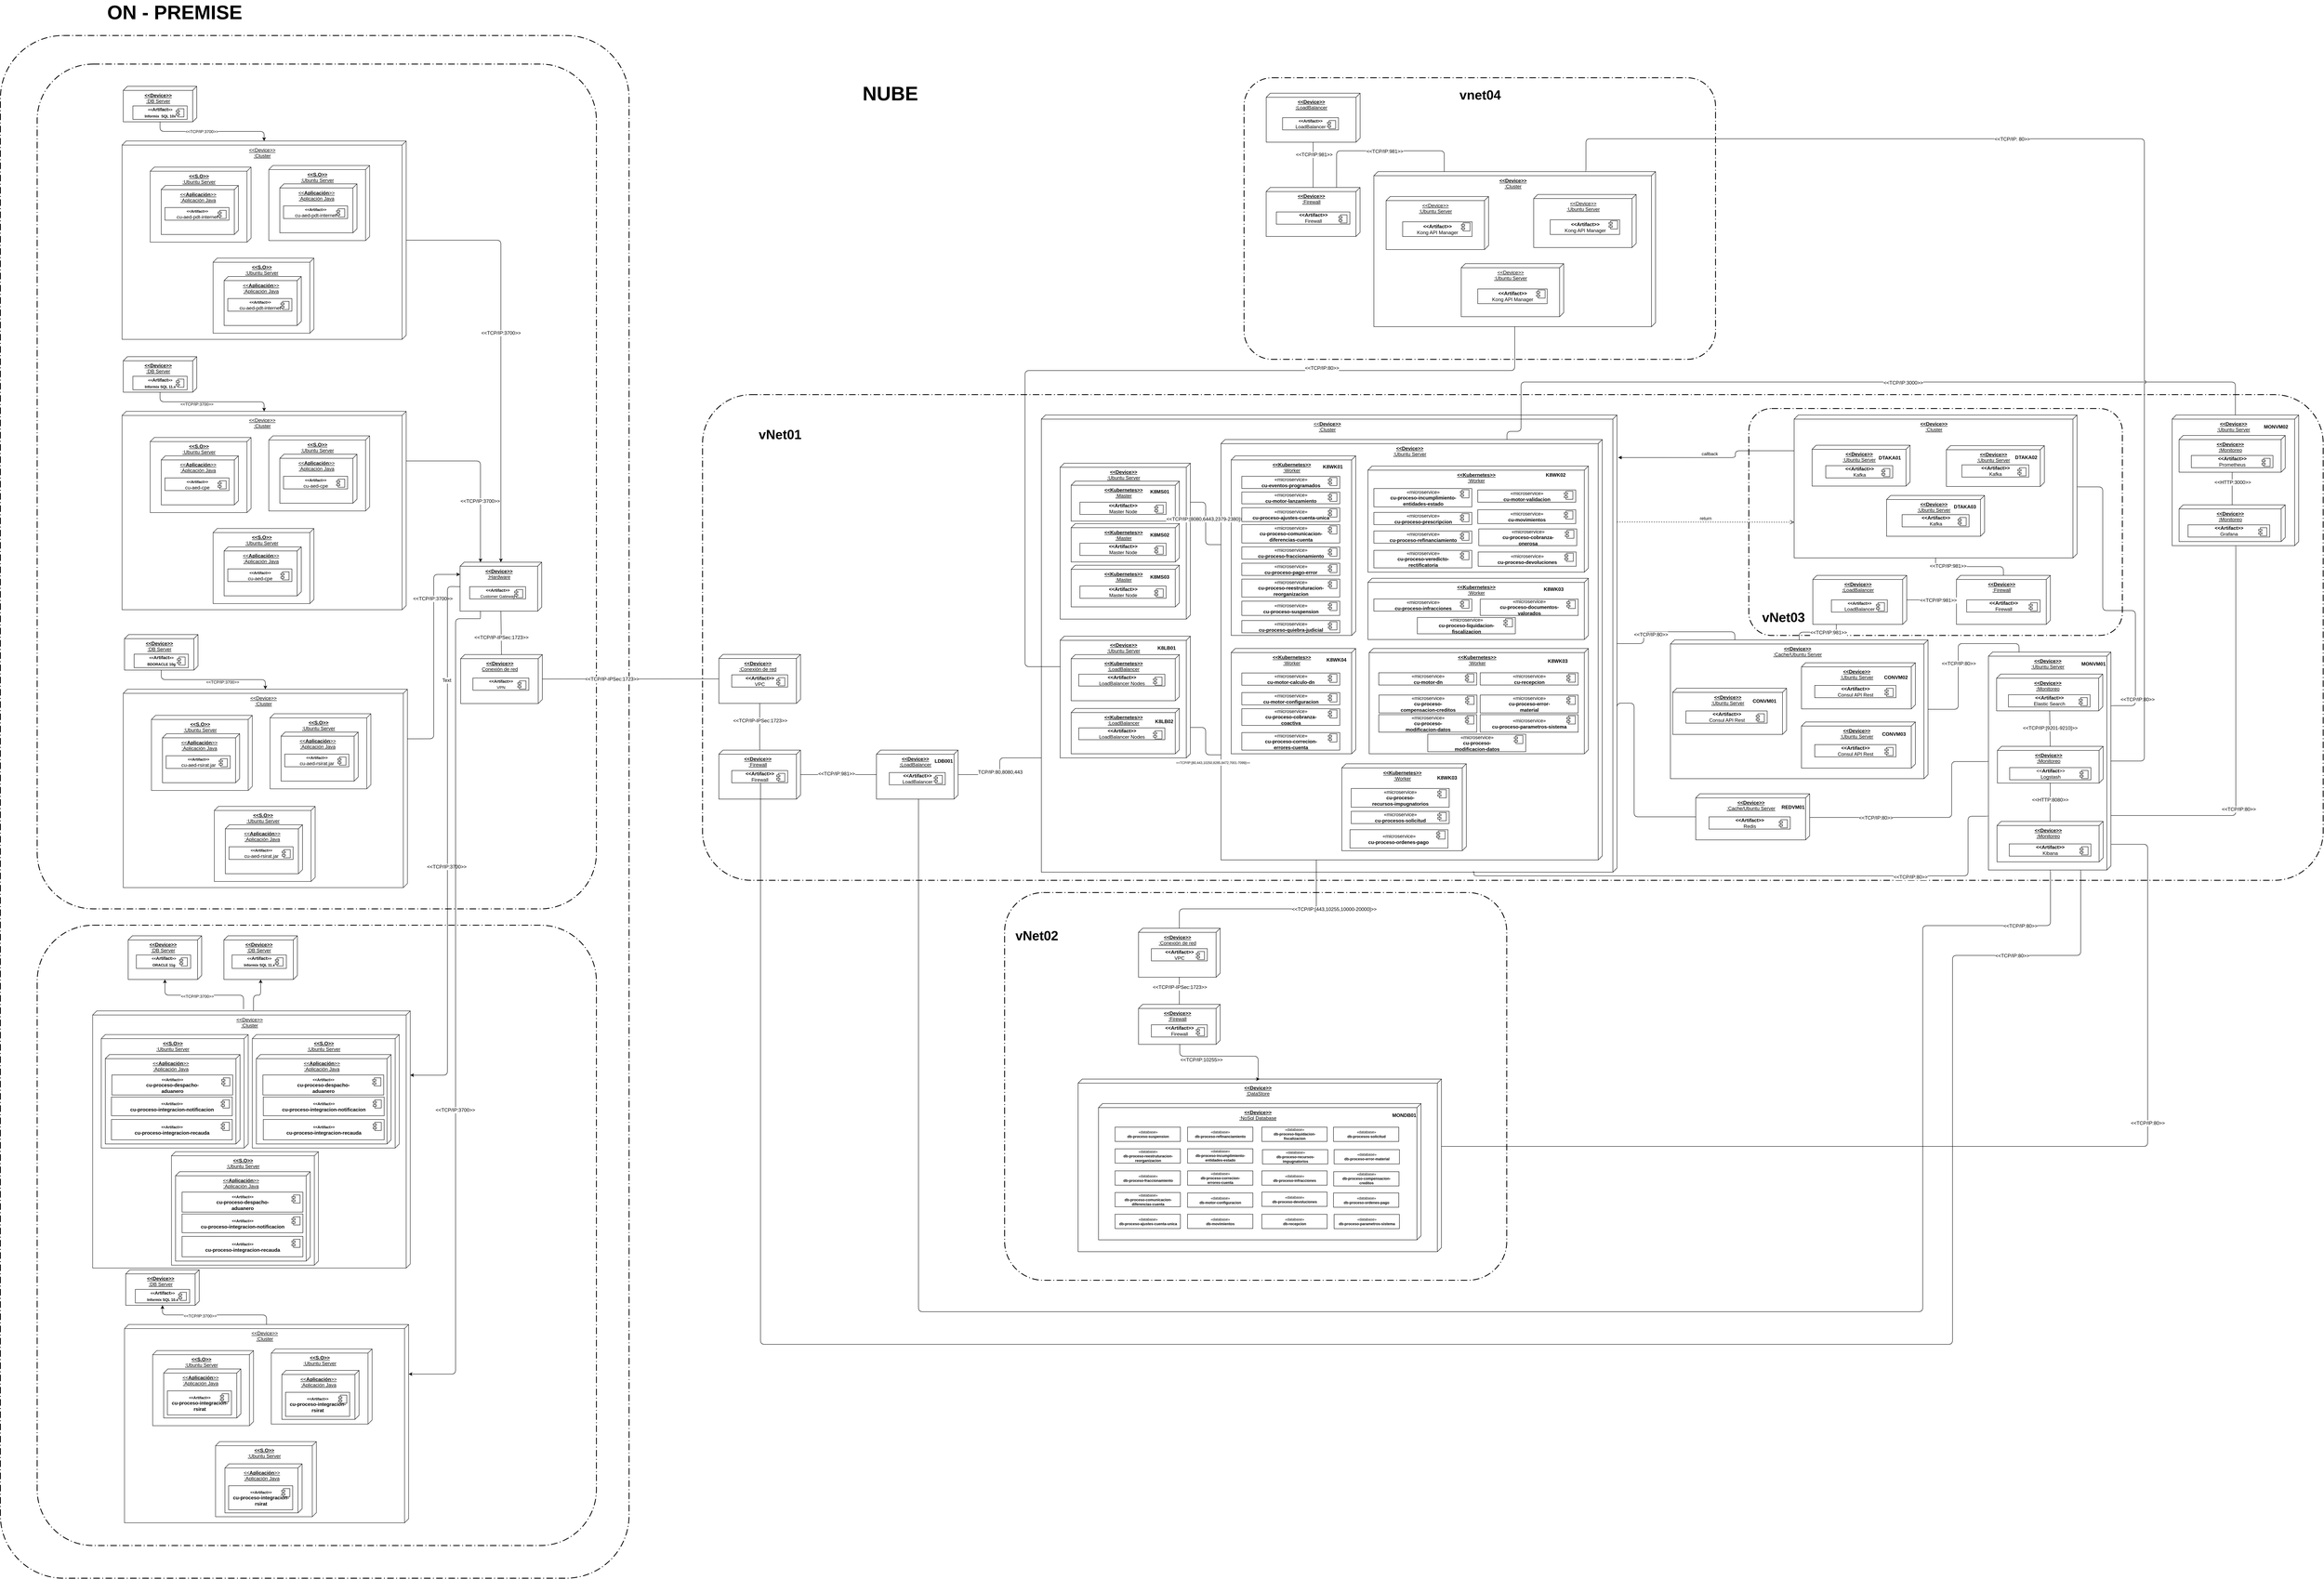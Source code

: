 <mxfile version="10.7.1" type="github"><diagram id="7881a58d-f445-9cbd-abc9-f13a61042135" name="Page-1"><mxGraphModel dx="2568" dy="1704" grid="1" gridSize="10" guides="1" tooltips="1" connect="1" arrows="1" fold="1" page="1" pageScale="1" pageWidth="827" pageHeight="1169" background="#ffffff" math="0" shadow="0"><root><mxCell id="0"/><mxCell id="1" parent="0"/><mxCell id="1162" value="" style="rounded=1;arcSize=10;dashed=1;strokeColor=#000000;fillColor=none;gradientColor=none;dashPattern=8 3 1 3;strokeWidth=2;align=center;" parent="1" vertex="1"><mxGeometry x="-1610" y="-910" width="1540" height="3780" as="geometry"/></mxCell><mxCell id="1602" value="" style="rounded=1;arcSize=10;dashed=1;strokeColor=#000000;fillColor=none;gradientColor=none;dashPattern=8 3 1 3;strokeWidth=2;align=center;" parent="1" vertex="1"><mxGeometry x="-1520" y="1270" width="1370" height="1520" as="geometry"/></mxCell><mxCell id="1603" value="" style="rounded=1;arcSize=10;dashed=1;strokeColor=#000000;fillColor=none;gradientColor=none;dashPattern=8 3 1 3;strokeWidth=2;align=center;" parent="1" vertex="1"><mxGeometry x="-1520" y="-840" width="1370" height="2070" as="geometry"/></mxCell><mxCell id="3588effd44935446-1105" value="" style="rounded=1;arcSize=10;dashed=1;strokeColor=#000000;fillColor=none;gradientColor=none;dashPattern=8 3 1 3;strokeWidth=2;align=center;" parent="1" vertex="1"><mxGeometry x="1436.5" y="-806.5" width="1155" height="690" as="geometry"/></mxCell><mxCell id="1045" value="" style="rounded=1;arcSize=10;dashed=1;strokeColor=#000000;fillColor=none;gradientColor=none;dashPattern=8 3 1 3;strokeWidth=2;align=center;" parent="1" vertex="1"><mxGeometry x="110" y="-30" width="3970" height="1190" as="geometry"/></mxCell><mxCell id="1154" style="edgeStyle=orthogonalEdgeStyle;rounded=1;html=1;startArrow=none;startFill=0;endArrow=none;endFill=0;jettySize=auto;orthogonalLoop=1;exitX=0;exitY=0.75;" parent="1" source="1130" target="473" edge="1"><mxGeometry relative="1" as="geometry"/></mxCell><mxCell id="1161" value="&amp;lt;&amp;lt;TCP/IP:80&amp;gt;&amp;gt;" style="text;html=1;resizable=0;points=[];align=center;verticalAlign=middle;labelBackgroundColor=#ffffff;" parent="1154" vertex="1" connectable="0"><mxGeometry x="0.334" y="7" relative="1" as="geometry"><mxPoint x="-1" as="offset"/></mxGeometry></mxCell><mxCell id="1158" style="edgeStyle=orthogonalEdgeStyle;rounded=1;html=1;entryX=0;entryY=0.75;startArrow=none;startFill=0;endArrow=none;endFill=0;jettySize=auto;orthogonalLoop=1;" parent="1" source="1130" target="474" edge="1"><mxGeometry relative="1" as="geometry"><Array as="points"><mxPoint x="3186" y="741"/><mxPoint x="3186" y="580"/><mxPoint x="3335" y="580"/></Array></mxGeometry></mxCell><mxCell id="1159" value="&amp;lt;&amp;lt;TCP/IP:80&amp;gt;&amp;gt;" style="text;html=1;resizable=0;points=[];align=center;verticalAlign=middle;labelBackgroundColor=#ffffff;" parent="1158" vertex="1" connectable="0"><mxGeometry x="-0.082" y="-1" relative="1" as="geometry"><mxPoint as="offset"/></mxGeometry></mxCell><mxCell id="1130" value="&lt;b&gt;&amp;lt;&amp;lt;Device&amp;gt;&amp;gt;&lt;/b&gt;&lt;br&gt;:Cache/Ubuntu Server&lt;br&gt;" style="verticalAlign=top;align=center;spacingTop=8;spacingLeft=2;spacingRight=12;shape=cube;size=10;direction=south;fontStyle=4;html=1;" parent="1" vertex="1"><mxGeometry x="2481" y="571" width="631" height="340" as="geometry"/></mxCell><mxCell id="473" value="&amp;lt;&amp;lt;&lt;b style=&quot;text-align: center&quot;&gt;Device&amp;gt;&amp;gt; &lt;br&gt;&lt;/b&gt;:Cluster&lt;br&gt;" style="verticalAlign=top;align=center;spacingTop=8;spacingLeft=2;spacingRight=12;shape=cube;size=10;direction=south;fontStyle=4;html=1;" parent="1" vertex="1"><mxGeometry x="940" y="20" width="1410" height="1120" as="geometry"/></mxCell><mxCell id="1109" value="&amp;lt;&amp;lt;Device&amp;gt;&amp;gt;&lt;br&gt;:Cluster&lt;br&gt;" style="verticalAlign=top;align=center;spacingTop=8;spacingLeft=2;spacingRight=12;shape=cube;size=10;direction=south;fontStyle=4;html=1;rounded=0;strokeColor=#0F0F0F;fillColor=none;" parent="1" vertex="1"><mxGeometry x="-1312" y="-651.5" width="696" height="486" as="geometry"/></mxCell><mxCell id="1120" style="edgeStyle=orthogonalEdgeStyle;rounded=1;html=1;entryX=0.25;entryY=1;startArrow=none;startFill=0;endArrow=none;endFill=0;jettySize=auto;orthogonalLoop=1;exitX=1;exitY=0.5;" parent="1" source="3588effd44935446-1094" target="573" edge="1"><mxGeometry relative="1" as="geometry"><Array as="points"><mxPoint x="2100" y="-89"/><mxPoint x="900" y="-89"/><mxPoint x="900" y="636"/></Array></mxGeometry></mxCell><mxCell id="1123" value="&amp;lt;&amp;lt;TCP/IP:80&amp;gt;&amp;gt;" style="text;html=1;resizable=0;points=[];align=center;verticalAlign=middle;labelBackgroundColor=#ffffff;" parent="1120" vertex="1" connectable="0"><mxGeometry x="-0.451" y="-6" relative="1" as="geometry"><mxPoint x="1" as="offset"/></mxGeometry></mxCell><mxCell id="3588effd44935446-1107" value="" style="rounded=1;arcSize=10;dashed=1;strokeColor=#000000;fillColor=none;gradientColor=none;dashPattern=8 3 1 3;strokeWidth=2;align=center;" parent="1" vertex="1"><mxGeometry x="2673" y="4" width="915" height="556" as="geometry"/></mxCell><mxCell id="1059" value="" style="rounded=1;arcSize=10;dashed=1;strokeColor=#000000;fillColor=none;gradientColor=none;dashPattern=8 3 1 3;strokeWidth=2;align=center;" parent="1" vertex="1"><mxGeometry x="850" y="1190" width="1230" height="950" as="geometry"/></mxCell><mxCell id="895" value="&lt;b&gt;&amp;lt;&amp;lt;Device&amp;gt;&amp;gt;&lt;br&gt;&lt;/b&gt;:DB Server" style="verticalAlign=top;align=center;spacingTop=8;spacingLeft=2;spacingRight=12;shape=cube;size=10;direction=south;fontStyle=4;html=1;" parent="1" vertex="1"><mxGeometry x="-1309" y="-785.5" width="180" height="87" as="geometry"/></mxCell><mxCell id="461" value="&lt;b&gt;&amp;lt;&amp;lt;Device&amp;gt;&amp;gt;&lt;/b&gt;&lt;br&gt;:Cluster&lt;br&gt;" style="verticalAlign=top;align=center;spacingTop=8;spacingLeft=2;spacingRight=12;shape=cube;size=10;direction=south;fontStyle=4;html=1;" parent="1" vertex="1"><mxGeometry x="2784" y="20" width="693" height="350" as="geometry"/></mxCell><mxCell id="464" value="&lt;b style=&quot;line-height: 120%&quot;&gt;&lt;font style=&quot;font-size: 9px&quot;&gt;&amp;lt;&amp;lt;&lt;/font&gt;&lt;span style=&quot;font-size: 11px&quot;&gt;Artifact&lt;/span&gt;&lt;font style=&quot;font-size: 9px&quot;&gt;&amp;gt;&amp;gt;&lt;br&gt;Informix &amp;nbsp;SQL 10x&lt;br&gt;&lt;/font&gt;&lt;/b&gt;" style="html=1;" parent="1" vertex="1"><mxGeometry x="-1285.5" y="-737.5" width="133" height="33" as="geometry"/></mxCell><mxCell id="465" value="" style="shape=component;jettyWidth=8;jettyHeight=4;" parent="464" vertex="1"><mxGeometry x="1" width="19" height="20" relative="1" as="geometry"><mxPoint x="-27" y="7" as="offset"/></mxGeometry></mxCell><mxCell id="470" value="&lt;b&gt;&amp;lt;&amp;lt;Device&amp;gt;&amp;gt;&lt;/b&gt;&lt;br&gt;:Firewall" style="verticalAlign=top;align=center;spacingTop=8;spacingLeft=2;spacingRight=12;shape=cube;size=10;direction=south;fontStyle=4;html=1;" parent="1" vertex="1"><mxGeometry x="150" y="841.0" width="200" height="120" as="geometry"/></mxCell><mxCell id="991" style="edgeStyle=orthogonalEdgeStyle;rounded=1;html=1;endArrow=none;endFill=0;jettySize=auto;orthogonalLoop=1;entryX=1;entryY=0.25;" parent="1" source="471" target="474" edge="1"><mxGeometry relative="1" as="geometry"><Array as="points"><mxPoint x="252" y="2297"/><mxPoint x="3172" y="2297"/><mxPoint x="3172" y="1344"/><mxPoint x="3486" y="1344"/></Array><mxPoint x="3230" y="1330" as="targetPoint"/></mxGeometry></mxCell><mxCell id="1033" value="&amp;lt;&amp;lt;TCP/IP:80&amp;gt;&amp;gt;" style="text;html=1;resizable=0;points=[];align=center;verticalAlign=middle;labelBackgroundColor=#ffffff;" parent="991" vertex="1" connectable="0"><mxGeometry x="0.869" relative="1" as="geometry"><mxPoint y="1" as="offset"/></mxGeometry></mxCell><mxCell id="471" value="&lt;font size=&quot;1&quot;&gt;&lt;span style=&quot;font-size: 12px&quot;&gt;&lt;b&gt;&amp;lt;&amp;lt;Artifact&amp;gt;&amp;gt;&lt;/b&gt;&lt;br&gt;&lt;/span&gt;&lt;/font&gt;Firewall&lt;br&gt;" style="html=1;" parent="1" vertex="1"><mxGeometry x="181.5" y="891.0" width="137" height="30" as="geometry"/></mxCell><mxCell id="472" value="" style="shape=component;jettyWidth=8;jettyHeight=4;" parent="471" vertex="1"><mxGeometry x="1" width="20" height="20" relative="1" as="geometry"><mxPoint x="-27" y="7" as="offset"/></mxGeometry></mxCell><mxCell id="474" value="&lt;b&gt;&amp;lt;&amp;lt;Device&amp;gt;&amp;gt;&lt;/b&gt;&lt;br&gt;:Ubuntu Server&lt;br&gt;" style="verticalAlign=top;align=center;spacingTop=8;spacingLeft=2;spacingRight=12;shape=cube;size=10;direction=south;fontStyle=4;html=1;" parent="1" vertex="1"><mxGeometry x="3260" y="600.786" width="300" height="534" as="geometry"/></mxCell><mxCell id="475" value="&lt;b&gt;&amp;lt;&amp;lt;Device&amp;gt;&amp;gt;&lt;br&gt;:&lt;/b&gt;Monitoreo&lt;br&gt;" style="verticalAlign=top;align=center;spacingTop=8;spacingLeft=2;spacingRight=12;shape=cube;size=10;direction=south;fontStyle=4;html=1;" parent="1" vertex="1"><mxGeometry x="3280" y="654.786" width="260" height="90" as="geometry"/></mxCell><mxCell id="476" value="&lt;b&gt;&amp;lt;&amp;lt;Device&amp;gt;&amp;gt;&lt;br&gt;:&lt;/b&gt;Monitoreo&lt;br&gt;" style="verticalAlign=top;align=center;spacingTop=8;spacingLeft=2;spacingRight=12;shape=cube;size=10;direction=south;fontStyle=4;html=1;" parent="1" vertex="1"><mxGeometry x="3282" y="831.786" width="259" height="90" as="geometry"/></mxCell><mxCell id="477" value="&lt;b&gt;&amp;lt;&amp;lt;Device&amp;gt;&amp;gt;&lt;br&gt;:&lt;/b&gt;Monitoreo&lt;br&gt;" style="verticalAlign=top;align=center;spacingTop=8;spacingLeft=2;spacingRight=12;shape=cube;size=10;direction=south;fontStyle=4;html=1;" parent="1" vertex="1"><mxGeometry x="3281" y="1015.786" width="260" height="99" as="geometry"/></mxCell><mxCell id="478" value="&lt;font size=&quot;1&quot;&gt;&lt;span style=&quot;font-size: 12px&quot;&gt;&lt;b&gt;&amp;lt;&amp;lt;Artifact&amp;gt;&amp;gt;&lt;br&gt;&lt;/b&gt;Elastic Search&lt;/span&gt;&lt;/font&gt;&lt;br&gt;" style="html=1;fontStyle=0" parent="1" vertex="1"><mxGeometry x="3309" y="705.286" width="200" height="30" as="geometry"/></mxCell><mxCell id="479" value="" style="shape=component;jettyWidth=8;jettyHeight=4;" parent="478" vertex="1"><mxGeometry x="1" width="20" height="20" relative="1" as="geometry"><mxPoint x="-27" y="7" as="offset"/></mxGeometry></mxCell><mxCell id="480" value="&lt;font size=&quot;1&quot;&gt;&lt;span style=&quot;font-size: 12px&quot;&gt;&amp;lt;&amp;lt;&lt;b&gt;Artifact&lt;/b&gt;&amp;gt;&amp;gt;&lt;br&gt;Logstash&lt;/span&gt;&lt;/font&gt;&lt;br&gt;" style="html=1;fontStyle=0" parent="1" vertex="1"><mxGeometry x="3312" y="883.786" width="199" height="30" as="geometry"/></mxCell><mxCell id="481" value="" style="shape=component;jettyWidth=8;jettyHeight=4;" parent="480" vertex="1"><mxGeometry x="1" width="20" height="20" relative="1" as="geometry"><mxPoint x="-27" y="7" as="offset"/></mxGeometry></mxCell><mxCell id="482" value="&lt;font size=&quot;1&quot;&gt;&lt;span style=&quot;font-size: 12px&quot;&gt;&lt;b&gt;&amp;lt;&amp;lt;Artifact&amp;gt;&amp;gt;&lt;br&gt;&lt;/b&gt;Kibana&lt;/span&gt;&lt;/font&gt;&lt;br&gt;" style="html=1;fontStyle=0" parent="1" vertex="1"><mxGeometry x="3311" y="1070.786" width="200" height="30" as="geometry"/></mxCell><mxCell id="483" value="" style="shape=component;jettyWidth=8;jettyHeight=4;" parent="482" vertex="1"><mxGeometry x="1" width="20" height="20" relative="1" as="geometry"><mxPoint x="-27" y="7" as="offset"/></mxGeometry></mxCell><mxCell id="488" value="&lt;b&gt;&amp;lt;&amp;lt;Device&amp;gt;&amp;gt;&lt;/b&gt;&lt;br&gt;:Ubuntu Server&lt;br&gt;" style="verticalAlign=top;align=center;spacingTop=8;spacingLeft=2;spacingRight=12;shape=cube;size=10;direction=south;fontStyle=4;html=1;" parent="1" vertex="1"><mxGeometry x="2486.5" y="689.5" width="279" height="113" as="geometry"/></mxCell><mxCell id="490" value="&lt;b&gt;&amp;lt;&amp;lt;Artifact&amp;gt;&amp;gt;&lt;/b&gt;&lt;br&gt;Consul API Rest&lt;br&gt;" style="html=1;" parent="1" vertex="1"><mxGeometry x="2519" y="745.0" width="199" height="30" as="geometry"/></mxCell><mxCell id="491" value="" style="shape=component;jettyWidth=8;jettyHeight=4;" parent="490" vertex="1"><mxGeometry x="1" width="20" height="20" relative="1" as="geometry"><mxPoint x="-27" y="7" as="offset"/></mxGeometry></mxCell><mxCell id="496" value="&lt;div style=&quot;text-align: center&quot;&gt;&lt;b&gt;&amp;lt;&amp;lt;Device&amp;gt;&amp;gt;&lt;/b&gt;&lt;br&gt;:Ubuntu Server&lt;br&gt;&lt;/div&gt;" style="verticalAlign=top;align=center;spacingTop=8;spacingLeft=2;spacingRight=12;shape=cube;size=10;direction=south;fontStyle=4;html=1;" parent="1" vertex="1"><mxGeometry x="986" y="138" width="319" height="382" as="geometry"/></mxCell><mxCell id="497" value="&lt;b&gt;&amp;lt;&amp;lt;Kubernetes&amp;gt;&amp;gt;&lt;/b&gt;&lt;br&gt;:Master&lt;br&gt;" style="verticalAlign=top;align=center;spacingTop=8;spacingLeft=2;spacingRight=12;shape=cube;size=10;direction=south;fontStyle=4;html=1;" parent="1" vertex="1"><mxGeometry x="1013" y="182" width="265" height="98" as="geometry"/></mxCell><mxCell id="498" value="&lt;b&gt;&amp;lt;&amp;lt;Artifact&amp;gt;&amp;gt;&lt;/b&gt;&lt;br&gt;Master Node" style="html=1;" parent="1" vertex="1"><mxGeometry x="1034.5" y="233.5" width="211" height="30" as="geometry"/></mxCell><mxCell id="499" value="" style="shape=component;jettyWidth=8;jettyHeight=4;" parent="498" vertex="1"><mxGeometry x="1" width="21" height="20" relative="1" as="geometry"><mxPoint x="-28" y="7" as="offset"/></mxGeometry></mxCell><mxCell id="500" value="&lt;div style=&quot;text-align: center&quot;&gt;&lt;/div&gt;&lt;b&gt;&amp;lt;&amp;lt;Device&amp;gt;&amp;gt;&lt;/b&gt;&lt;br&gt;:Ubuntu Server&lt;br&gt;" style="verticalAlign=top;align=center;spacingTop=8;spacingLeft=2;spacingRight=12;shape=cube;size=10;direction=south;fontStyle=4;html=1;" parent="1" vertex="1"><mxGeometry x="1380" y="80" width="934" height="1030" as="geometry"/></mxCell><mxCell id="505" value="&lt;div style=&quot;text-align: center&quot;&gt;&lt;div&gt;&lt;b&gt;&amp;lt;&amp;lt;Kubernetes&amp;gt;&amp;gt;&lt;/b&gt;&lt;/div&gt;&lt;div&gt;:Worker&lt;/div&gt;&lt;/div&gt;" style="verticalAlign=top;align=center;spacingTop=8;spacingLeft=2;spacingRight=12;shape=cube;size=10;direction=south;fontStyle=4;html=1;" parent="1" vertex="1"><mxGeometry x="1405" y="120" width="305" height="440" as="geometry"/></mxCell><mxCell id="966" style="edgeStyle=orthogonalEdgeStyle;rounded=1;html=1;endArrow=none;endFill=0;jettySize=auto;orthogonalLoop=1;exitX=0;exitY=0.5;entryX=1;entryY=0.75;" parent="1" source="1166" target="500" edge="1"><mxGeometry relative="1" as="geometry"><Array as="points"><mxPoint x="1278" y="1230"/><mxPoint x="1614" y="1230"/></Array></mxGeometry></mxCell><mxCell id="1040" value="&amp;lt;&amp;lt;TCP/IP:[443,10255,10000-20000]&amp;gt;&amp;gt;" style="text;html=1;resizable=0;points=[];align=center;verticalAlign=middle;labelBackgroundColor=#ffffff;" parent="966" vertex="1" connectable="0"><mxGeometry x="0.374" y="2" relative="1" as="geometry"><mxPoint x="80.5" y="2.5" as="offset"/></mxGeometry></mxCell><mxCell id="993" style="edgeStyle=orthogonalEdgeStyle;rounded=1;html=1;entryX=0.882;entryY=-0.003;endArrow=none;endFill=0;jettySize=auto;orthogonalLoop=1;entryPerimeter=0;" parent="1" source="509" target="474" edge="1"><mxGeometry relative="1" as="geometry"><Array as="points"><mxPoint x="3650" y="1812"/><mxPoint x="3650" y="1072"/></Array></mxGeometry></mxCell><mxCell id="1031" value="&amp;lt;&amp;lt;TCP/IP:80&amp;gt;&amp;gt;" style="text;html=1;resizable=0;points=[];align=center;verticalAlign=middle;labelBackgroundColor=#ffffff;" parent="993" vertex="1" connectable="0"><mxGeometry x="0.397" relative="1" as="geometry"><mxPoint as="offset"/></mxGeometry></mxCell><mxCell id="509" value="&lt;b&gt;&amp;lt;&amp;lt;Device&lt;span style=&quot;text-align: center&quot;&gt;&amp;gt;&amp;gt; &lt;br&gt;&lt;/span&gt;&lt;/b&gt;:DataStore&lt;br&gt;" style="verticalAlign=top;align=center;spacingTop=8;spacingLeft=2;spacingRight=12;shape=cube;size=10;direction=south;fontStyle=4;html=1;" parent="1" vertex="1"><mxGeometry x="1030" y="1647" width="890" height="423" as="geometry"/></mxCell><mxCell id="1269" style="edgeStyle=orthogonalEdgeStyle;rounded=1;html=1;entryX=0.25;entryY=0;startArrow=classic;startFill=1;endArrow=none;endFill=0;jettySize=auto;orthogonalLoop=1;exitX=0;exitY=0.75;" parent="1" source="519" target="1197" edge="1"><mxGeometry relative="1" as="geometry"/></mxCell><mxCell id="1273" value="&amp;lt;&amp;lt;TCP/IP:3700&amp;gt;&amp;gt;" style="text;html=1;resizable=0;points=[];align=center;verticalAlign=middle;labelBackgroundColor=#ffffff;" parent="1269" vertex="1" connectable="0"><mxGeometry x="-0.303" y="1" relative="1" as="geometry"><mxPoint as="offset"/></mxGeometry></mxCell><mxCell id="1270" style="edgeStyle=orthogonalEdgeStyle;rounded=1;html=1;entryX=0.25;entryY=0;startArrow=classic;startFill=1;endArrow=none;endFill=0;jettySize=auto;orthogonalLoop=1;exitX=0.25;exitY=1;" parent="1" source="519" target="1215" edge="1"><mxGeometry relative="1" as="geometry"/></mxCell><mxCell id="1274" value="&amp;lt;&amp;lt;TCP/IP:3700&amp;gt;&amp;gt;" style="text;html=1;resizable=0;points=[];align=center;verticalAlign=middle;labelBackgroundColor=#ffffff;" parent="1270" vertex="1" connectable="0"><mxGeometry x="-0.536" y="-3" relative="1" as="geometry"><mxPoint as="offset"/></mxGeometry></mxCell><mxCell id="1271" style="edgeStyle=orthogonalEdgeStyle;rounded=1;html=1;entryX=0.25;entryY=0;startArrow=none;startFill=0;endArrow=classic;endFill=1;jettySize=auto;orthogonalLoop=1;exitX=0.5;exitY=1;" parent="1" source="519" target="1233" edge="1"><mxGeometry relative="1" as="geometry"><Array as="points"><mxPoint x="-483" y="440"/><mxPoint x="-515" y="440"/><mxPoint x="-515" y="1638"/></Array></mxGeometry></mxCell><mxCell id="1275" value="Text" style="text;html=1;resizable=0;points=[];align=center;verticalAlign=middle;labelBackgroundColor=#ffffff;" parent="1271" vertex="1" connectable="0"><mxGeometry x="-0.603" y="-2" relative="1" as="geometry"><mxPoint as="offset"/></mxGeometry></mxCell><mxCell id="1276" value="&amp;lt;&amp;lt;TCP/IP:3700&amp;gt;&amp;gt;" style="text;html=1;resizable=0;points=[];align=center;verticalAlign=middle;labelBackgroundColor=#ffffff;" parent="1271" vertex="1" connectable="0"><mxGeometry x="0.09" y="-2" relative="1" as="geometry"><mxPoint as="offset"/></mxGeometry></mxCell><mxCell id="1272" style="edgeStyle=orthogonalEdgeStyle;rounded=1;html=1;entryX=0.25;entryY=0;startArrow=none;startFill=0;endArrow=classic;endFill=1;jettySize=auto;orthogonalLoop=1;exitX=1;exitY=0.75;" parent="1" source="519" target="1251" edge="1"><mxGeometry relative="1" as="geometry"><Array as="points"><mxPoint x="-435" y="519"/><mxPoint x="-495" y="519"/><mxPoint x="-495" y="2371"/></Array></mxGeometry></mxCell><mxCell id="1277" value="&amp;lt;&amp;lt;TCP/IP:3700&amp;gt;&amp;gt;" style="text;html=1;resizable=0;points=[];align=center;verticalAlign=middle;labelBackgroundColor=#ffffff;" parent="1272" vertex="1" connectable="0"><mxGeometry x="0.255" y="-1" relative="1" as="geometry"><mxPoint as="offset"/></mxGeometry></mxCell><mxCell id="519" value="&lt;b&gt;&amp;lt;&amp;lt;Device&amp;gt;&amp;gt;&lt;br&gt;&lt;/b&gt;:Hardware&lt;br&gt;" style="verticalAlign=top;align=center;spacingTop=8;spacingLeft=2;spacingRight=12;shape=cube;size=10;direction=south;fontStyle=4;html=1;" parent="1" vertex="1"><mxGeometry x="-484" y="380.5" width="200" height="120" as="geometry"/></mxCell><mxCell id="521" value="&lt;font size=&quot;1&quot;&gt;&lt;b&gt;&amp;lt;&amp;lt;Artifact&amp;gt;&amp;gt;&lt;/b&gt;&lt;br&gt;Customer Gateway&lt;/font&gt;&lt;br&gt;" style="html=1;" parent="1" vertex="1"><mxGeometry x="-460.5" y="440.5" width="137" height="30" as="geometry"/></mxCell><mxCell id="522" value="" style="shape=component;jettyWidth=8;jettyHeight=4;" parent="521" vertex="1"><mxGeometry x="1" width="20" height="20" relative="1" as="geometry"><mxPoint x="-27" y="7" as="offset"/></mxGeometry></mxCell><mxCell id="990" style="edgeStyle=orthogonalEdgeStyle;rounded=1;html=1;entryX=1;entryY=0.5;endArrow=none;endFill=0;jettySize=auto;orthogonalLoop=1;" parent="1" source="527" target="474" edge="1"><mxGeometry relative="1" as="geometry"><Array as="points"><mxPoint x="639" y="2217"/><mxPoint x="3099" y="2217"/><mxPoint x="3099" y="1271"/><mxPoint x="3412" y="1271"/></Array></mxGeometry></mxCell><mxCell id="1032" value="&amp;lt;&amp;lt;TCP/IP:80&amp;gt;&amp;gt;" style="text;html=1;resizable=0;points=[];align=center;verticalAlign=middle;labelBackgroundColor=#ffffff;" parent="990" vertex="1" connectable="0"><mxGeometry x="0.917" relative="1" as="geometry"><mxPoint y="1" as="offset"/></mxGeometry></mxCell><mxCell id="527" value="&lt;b&gt;&amp;lt;&amp;lt;Device&amp;gt;&amp;gt;&lt;br&gt;:&lt;/b&gt;LoadBalancer" style="verticalAlign=top;align=center;spacingTop=8;spacingLeft=2;spacingRight=12;shape=cube;size=10;direction=south;fontStyle=4;html=1;" parent="1" vertex="1"><mxGeometry x="536" y="841.0" width="200" height="120" as="geometry"/></mxCell><mxCell id="528" value="&lt;font size=&quot;1&quot;&gt;&lt;b style=&quot;font-size: 12px&quot;&gt;&amp;lt;&amp;lt;Artifact&amp;gt;&amp;gt;&lt;br&gt;&lt;/b&gt;&lt;/font&gt;LoadBalancer&lt;br&gt;" style="html=1;" parent="1" vertex="1"><mxGeometry x="567.5" y="896.0" width="137" height="30" as="geometry"/></mxCell><mxCell id="529" value="" style="shape=component;jettyWidth=8;jettyHeight=4;" parent="528" vertex="1"><mxGeometry x="1" width="20" height="20" relative="1" as="geometry"><mxPoint x="-27" y="7" as="offset"/></mxGeometry></mxCell><mxCell id="995" style="edgeStyle=orthogonalEdgeStyle;rounded=1;html=1;entryX=0.25;entryY=0;endArrow=none;endFill=0;jettySize=auto;orthogonalLoop=1;exitX=0.5;exitY=0;" parent="1" source="461" target="474" edge="1"><mxGeometry relative="1" as="geometry"><Array as="points"><mxPoint x="3540" y="196"/><mxPoint x="3540" y="499"/><mxPoint x="3620" y="499"/><mxPoint x="3620" y="732"/><mxPoint x="3560" y="732"/></Array></mxGeometry></mxCell><mxCell id="1034" value="&amp;lt;&amp;lt;TCP/IP:80&amp;gt;&amp;gt;" style="text;html=1;resizable=0;points=[];align=center;verticalAlign=middle;labelBackgroundColor=#ffffff;" parent="995" vertex="1" connectable="0"><mxGeometry x="0.79" y="4" relative="1" as="geometry"><mxPoint x="1" as="offset"/></mxGeometry></mxCell><mxCell id="997" style="edgeStyle=orthogonalEdgeStyle;rounded=1;html=1;entryX=0;entryY=0.25;endArrow=none;endFill=0;jettySize=auto;orthogonalLoop=1;" parent="1" source="531" target="500" edge="1"><mxGeometry relative="1" as="geometry"><Array as="points"><mxPoint x="3865" y="-61"/><mxPoint x="2115" y="-61"/><mxPoint x="2115" y="60"/><mxPoint x="2080" y="60"/></Array></mxGeometry></mxCell><mxCell id="1041" value="&amp;lt;&amp;lt;TCP/IP:3000&amp;gt;&amp;gt;" style="text;html=1;resizable=0;points=[];align=center;verticalAlign=middle;labelBackgroundColor=#ffffff;" parent="997" vertex="1" connectable="0"><mxGeometry x="-0.108" y="3" relative="1" as="geometry"><mxPoint y="-1" as="offset"/></mxGeometry></mxCell><mxCell id="531" value="&lt;b&gt;&amp;lt;&amp;lt;Device&amp;gt;&amp;gt;&lt;/b&gt;&lt;br&gt;:Ubuntu Server&lt;br&gt;" style="verticalAlign=top;align=center;spacingTop=8;spacingLeft=2;spacingRight=12;shape=cube;size=10;direction=south;fontStyle=4;html=1;" parent="1" vertex="1"><mxGeometry x="3710" y="20.0" width="310" height="320" as="geometry"/></mxCell><mxCell id="573" value="&lt;div style=&quot;text-align: center&quot;&gt;&lt;b&gt;&amp;lt;&amp;lt;Device&amp;gt;&amp;gt;&lt;/b&gt;&lt;br&gt;:Ubuntu Server&lt;br&gt;&lt;/div&gt;" style="verticalAlign=top;align=center;spacingTop=8;spacingLeft=2;spacingRight=12;shape=cube;size=10;direction=south;fontStyle=4;html=1;" parent="1" vertex="1"><mxGeometry x="986" y="562" width="319" height="298" as="geometry"/></mxCell><mxCell id="574" value="&lt;b&gt;&amp;lt;&amp;lt;Kubernetes&amp;gt;&amp;gt;&lt;/b&gt;&lt;br&gt;:LoadBalancer&lt;br&gt;" style="verticalAlign=top;align=center;spacingTop=8;spacingLeft=2;spacingRight=12;shape=cube;size=10;direction=south;fontStyle=4;html=1;" parent="1" vertex="1"><mxGeometry x="1013" y="607" width="265" height="113" as="geometry"/></mxCell><mxCell id="575" value="&lt;b&gt;&amp;lt;&amp;lt;Artifact&amp;gt;&amp;gt;&lt;/b&gt;&lt;br&gt;LoadBalancer Nodes" style="html=1;" parent="1" vertex="1"><mxGeometry x="1031.5" y="655.0" width="211" height="29" as="geometry"/></mxCell><mxCell id="576" value="" style="shape=component;jettyWidth=8;jettyHeight=4;" parent="575" vertex="1"><mxGeometry x="1" width="21" height="20" relative="1" as="geometry"><mxPoint x="-28" y="7" as="offset"/></mxGeometry></mxCell><mxCell id="607" style="edgeStyle=orthogonalEdgeStyle;shape=link;rounded=0;html=1;exitX=0.5;exitY=1;jettySize=auto;orthogonalLoop=1;fontColor=#000000;" parent="1" edge="1"><mxGeometry relative="1" as="geometry"><mxPoint x="1872.429" y="200.286" as="sourcePoint"/><mxPoint x="1872.429" y="201.0" as="targetPoint"/></mxGeometry></mxCell><mxCell id="619" value="&lt;b&gt;&amp;lt;&amp;lt;Device&amp;gt;&amp;gt;&lt;br&gt;:&lt;/b&gt;Monitoreo&lt;br&gt;" style="verticalAlign=top;align=center;spacingTop=8;spacingLeft=2;spacingRight=12;shape=cube;size=10;direction=south;fontStyle=4;html=1;" parent="1" vertex="1"><mxGeometry x="3727" y="70.0" width="260" height="90" as="geometry"/></mxCell><mxCell id="620" value="&lt;font size=&quot;1&quot;&gt;&lt;span style=&quot;font-size: 12px&quot;&gt;&lt;b&gt;&amp;lt;&amp;lt;Artifact&amp;gt;&amp;gt;&lt;br&gt;&lt;/b&gt;Prometheus&lt;/span&gt;&lt;/font&gt;&lt;br&gt;" style="html=1;fontStyle=0" parent="1" vertex="1"><mxGeometry x="3757" y="119.0" width="200" height="30" as="geometry"/></mxCell><mxCell id="621" value="" style="shape=component;jettyWidth=8;jettyHeight=4;" parent="620" vertex="1"><mxGeometry x="1" width="20" height="20" relative="1" as="geometry"><mxPoint x="-27" y="7" as="offset"/></mxGeometry></mxCell><mxCell id="622" value="&lt;b&gt;&amp;lt;&amp;lt;Device&amp;gt;&amp;gt;&lt;br&gt;:&lt;/b&gt;Monitoreo&lt;br&gt;" style="verticalAlign=top;align=center;spacingTop=8;spacingLeft=2;spacingRight=12;shape=cube;size=10;direction=south;fontStyle=4;html=1;" parent="1" vertex="1"><mxGeometry x="3727" y="240.0" width="260" height="90" as="geometry"/></mxCell><mxCell id="623" value="&lt;font size=&quot;1&quot;&gt;&lt;span style=&quot;font-size: 12px&quot;&gt;&lt;b&gt;&amp;lt;&amp;lt;Artifact&amp;gt;&amp;gt;&lt;br&gt;&lt;/b&gt;Grafana&lt;/span&gt;&lt;/font&gt;&lt;br&gt;" style="html=1;fontStyle=0" parent="1" vertex="1"><mxGeometry x="3749" y="289.0" width="200" height="30" as="geometry"/></mxCell><mxCell id="624" value="" style="shape=component;jettyWidth=8;jettyHeight=4;" parent="623" vertex="1"><mxGeometry x="1" width="20" height="20" relative="1" as="geometry"><mxPoint x="-27" y="7" as="offset"/></mxGeometry></mxCell><mxCell id="625" value="" style="endArrow=none;html=1;fontColor=#000000;entryX=1;entryY=0.5;" parent="1" source="622" target="619" edge="1"><mxGeometry width="50" height="50" relative="1" as="geometry"><mxPoint x="3639" y="380.0" as="sourcePoint"/><mxPoint x="3689" y="330.0" as="targetPoint"/></mxGeometry></mxCell><mxCell id="626" value="&amp;lt;&amp;lt;HTTP:3000&amp;gt;&amp;gt;" style="text;html=1;resizable=0;points=[];align=center;verticalAlign=middle;labelBackgroundColor=#ffffff;fontColor=#000000;" parent="625" vertex="1" connectable="0"><mxGeometry x="0.38" y="-1" relative="1" as="geometry"><mxPoint as="offset"/></mxGeometry></mxCell><mxCell id="631" value="&lt;b&gt;&amp;lt;&amp;lt;Device&amp;gt;&amp;gt;&lt;/b&gt;&lt;br&gt;:Ubuntu Server" style="verticalAlign=top;align=center;spacingTop=8;spacingLeft=2;spacingRight=12;shape=cube;size=10;direction=south;fontStyle=4;html=1;" parent="1" vertex="1"><mxGeometry x="2828.0" y="94.0" width="240" height="100" as="geometry"/></mxCell><mxCell id="632" value="&lt;b&gt;&amp;lt;&amp;lt;Artifact&amp;gt;&amp;gt;&lt;/b&gt;&lt;br&gt;Kafka&lt;br&gt;" style="html=1;" parent="1" vertex="1"><mxGeometry x="2861.5" y="144.0" width="164" height="30" as="geometry"/></mxCell><mxCell id="633" value="" style="shape=component;jettyWidth=8;jettyHeight=4;" parent="632" vertex="1"><mxGeometry x="1" width="20" height="20" relative="1" as="geometry"><mxPoint x="-27" y="7" as="offset"/></mxGeometry></mxCell><mxCell id="639" value="&lt;b&gt;&amp;lt;&amp;lt;Device&amp;gt;&amp;gt;&lt;/b&gt;&lt;br&gt;:NoSql Database" style="verticalAlign=top;align=center;spacingTop=8;spacingLeft=2;spacingRight=12;shape=cube;size=10;direction=south;fontStyle=4;html=1;" parent="1" vertex="1"><mxGeometry x="1080" y="1707" width="790" height="334" as="geometry"/></mxCell><mxCell id="844" value="&lt;b&gt;&amp;lt;&amp;lt;Kubernetes&amp;gt;&amp;gt;&lt;/b&gt;&lt;br&gt;:Master&lt;br&gt;" style="verticalAlign=top;align=center;spacingTop=8;spacingLeft=2;spacingRight=12;shape=cube;size=10;direction=south;fontStyle=4;html=1;" parent="1" vertex="1"><mxGeometry x="1013" y="286" width="265" height="94" as="geometry"/></mxCell><mxCell id="845" value="&lt;b&gt;&amp;lt;&amp;lt;Artifact&amp;gt;&amp;gt;&lt;/b&gt;&lt;br&gt;Master Node" style="html=1;" parent="1" vertex="1"><mxGeometry x="1034.5" y="334.0" width="211" height="30" as="geometry"/></mxCell><mxCell id="846" value="" style="shape=component;jettyWidth=8;jettyHeight=4;" parent="845" vertex="1"><mxGeometry x="1" width="21" height="20" relative="1" as="geometry"><mxPoint x="-28" y="7" as="offset"/></mxGeometry></mxCell><mxCell id="847" value="&lt;b&gt;&amp;lt;&amp;lt;Kubernetes&amp;gt;&amp;gt;&lt;/b&gt;&lt;br&gt;:Master&lt;br&gt;" style="verticalAlign=top;align=center;spacingTop=8;spacingLeft=2;spacingRight=12;shape=cube;size=10;direction=south;fontStyle=4;html=1;" parent="1" vertex="1"><mxGeometry x="1013" y="388" width="265" height="102" as="geometry"/></mxCell><mxCell id="848" value="&lt;b&gt;&amp;lt;&amp;lt;Artifact&amp;gt;&amp;gt;&lt;/b&gt;&lt;br&gt;Master Node" style="html=1;" parent="1" vertex="1"><mxGeometry x="1034.5" y="439.0" width="211" height="30" as="geometry"/></mxCell><mxCell id="849" value="" style="shape=component;jettyWidth=8;jettyHeight=4;" parent="848" vertex="1"><mxGeometry x="1" width="21" height="20" relative="1" as="geometry"><mxPoint x="-28" y="7" as="offset"/></mxGeometry></mxCell><mxCell id="854" value="&lt;b&gt;&amp;lt;&amp;lt;Kubernetes&amp;gt;&amp;gt;&lt;/b&gt;&lt;br&gt;:LoadBalancer&lt;br&gt;" style="verticalAlign=top;align=center;spacingTop=8;spacingLeft=2;spacingRight=12;shape=cube;size=10;direction=south;fontStyle=4;html=1;" parent="1" vertex="1"><mxGeometry x="1013" y="739" width="265" height="111" as="geometry"/></mxCell><mxCell id="855" value="&lt;b&gt;&amp;lt;&amp;lt;Artifact&amp;gt;&amp;gt;&lt;/b&gt;&lt;br&gt;LoadBalancer Nodes" style="html=1;" parent="1" vertex="1"><mxGeometry x="1031.5" y="786.5" width="211" height="29" as="geometry"/></mxCell><mxCell id="856" value="" style="shape=component;jettyWidth=8;jettyHeight=4;" parent="855" vertex="1"><mxGeometry x="1" width="21" height="20" relative="1" as="geometry"><mxPoint x="-28" y="7" as="offset"/></mxGeometry></mxCell><mxCell id="859" value="&lt;div style=&quot;text-align: center&quot;&gt;&lt;div&gt;&lt;b&gt;&amp;lt;&amp;lt;Kubernetes&amp;gt;&amp;gt;&lt;/b&gt;&lt;/div&gt;&lt;div&gt;:Worker&lt;/div&gt;&lt;/div&gt;" style="verticalAlign=top;align=center;spacingTop=8;spacingLeft=2;spacingRight=12;shape=cube;size=10;direction=south;fontStyle=4;html=1;" parent="1" vertex="1"><mxGeometry x="1740" y="145" width="540" height="260" as="geometry"/></mxCell><mxCell id="863" value="&lt;div style=&quot;text-align: center&quot;&gt;&lt;div&gt;&lt;b&gt;&amp;lt;&amp;lt;Kubernetes&amp;gt;&amp;gt;&lt;/b&gt;&lt;/div&gt;&lt;div&gt;:Worker&lt;/div&gt;&lt;/div&gt;" style="verticalAlign=top;align=center;spacingTop=8;spacingLeft=2;spacingRight=12;shape=cube;size=10;direction=south;fontStyle=4;html=1;" parent="1" vertex="1"><mxGeometry x="1405" y="592" width="305" height="258" as="geometry"/></mxCell><mxCell id="867" value="&lt;div style=&quot;text-align: center&quot;&gt;&lt;div&gt;&lt;b&gt;&amp;lt;&amp;lt;Kubernetes&amp;gt;&amp;gt;&lt;/b&gt;&lt;/div&gt;&lt;div&gt;:Worker&lt;/div&gt;&lt;/div&gt;" style="verticalAlign=top;align=center;spacingTop=8;spacingLeft=2;spacingRight=12;shape=cube;size=10;direction=south;fontStyle=4;html=1;" parent="1" vertex="1"><mxGeometry x="1676" y="874.5" width="305" height="213" as="geometry"/></mxCell><mxCell id="871" value="&lt;b&gt;&amp;lt;&amp;lt;Device&amp;gt;&amp;gt;&lt;/b&gt;&lt;br&gt;:Ubuntu Server" style="verticalAlign=top;align=center;spacingTop=8;spacingLeft=2;spacingRight=12;shape=cube;size=10;direction=south;fontStyle=4;html=1;" parent="1" vertex="1"><mxGeometry x="3157.0" y="95.0" width="240" height="100" as="geometry"/></mxCell><mxCell id="872" value="&lt;b&gt;&amp;lt;&amp;lt;Artifact&amp;gt;&amp;gt;&lt;/b&gt;&lt;br&gt;Kafka&lt;br&gt;" style="html=1;" parent="1" vertex="1"><mxGeometry x="3195.0" y="142.0" width="164" height="30" as="geometry"/></mxCell><mxCell id="873" value="" style="shape=component;jettyWidth=8;jettyHeight=4;" parent="872" vertex="1"><mxGeometry x="1" width="20" height="20" relative="1" as="geometry"><mxPoint x="-27" y="7" as="offset"/></mxGeometry></mxCell><mxCell id="874" value="&lt;b&gt;&amp;lt;&amp;lt;Device&amp;gt;&amp;gt;&lt;/b&gt;&lt;br&gt;:Ubuntu Server" style="verticalAlign=top;align=center;spacingTop=8;spacingLeft=2;spacingRight=12;shape=cube;size=10;direction=south;fontStyle=4;html=1;" parent="1" vertex="1"><mxGeometry x="3010.5" y="217.0" width="240" height="100" as="geometry"/></mxCell><mxCell id="875" value="&lt;b&gt;&amp;lt;&amp;lt;Artifact&amp;gt;&amp;gt;&lt;/b&gt;&lt;br&gt;Kafka&lt;br&gt;" style="html=1;" parent="1" vertex="1"><mxGeometry x="3048.5" y="264" width="164" height="30" as="geometry"/></mxCell><mxCell id="876" value="" style="shape=component;jettyWidth=8;jettyHeight=4;" parent="875" vertex="1"><mxGeometry x="1" width="20" height="20" relative="1" as="geometry"><mxPoint x="-27" y="7" as="offset"/></mxGeometry></mxCell><mxCell id="879" value="" style="endArrow=none;html=1;fontColor=#000000;entryX=0.5;entryY=1;exitX=0.5;exitY=0;edgeStyle=orthogonalEdgeStyle;" parent="1" source="470" target="527" edge="1"><mxGeometry width="50" height="50" relative="1" as="geometry"><mxPoint x="392.119" y="954.5" as="sourcePoint"/><mxPoint x="498.786" y="867.833" as="targetPoint"/></mxGeometry></mxCell><mxCell id="880" value="&amp;lt;&amp;lt;TCP/IP:981&amp;gt;&amp;gt;" style="text;html=1;resizable=0;points=[];align=center;verticalAlign=middle;labelBackgroundColor=#ffffff;fontColor=#000000;" parent="879" vertex="1" connectable="0"><mxGeometry x="0.286" relative="1" as="geometry"><mxPoint x="-31.5" y="-2" as="offset"/></mxGeometry></mxCell><mxCell id="881" value="&lt;b&gt;&amp;lt;&amp;lt;Device&amp;gt;&amp;gt;&lt;/b&gt;&lt;br&gt;:Conexión de red" style="verticalAlign=top;align=center;spacingTop=8;spacingLeft=2;spacingRight=12;shape=cube;size=10;direction=south;fontStyle=4;html=1;" parent="1" vertex="1"><mxGeometry x="150" y="606.5" width="200" height="120" as="geometry"/></mxCell><mxCell id="882" value="&lt;font size=&quot;1&quot;&gt;&lt;span style=&quot;font-size: 12px&quot;&gt;&lt;b&gt;&amp;lt;&amp;lt;Artifact&amp;gt;&amp;gt;&lt;/b&gt;&lt;br&gt;VPC&lt;/span&gt;&lt;/font&gt;&lt;br&gt;" style="html=1;" parent="1" vertex="1"><mxGeometry x="181.5" y="656.5" width="137" height="30" as="geometry"/></mxCell><mxCell id="883" value="" style="shape=component;jettyWidth=8;jettyHeight=4;" parent="882" vertex="1"><mxGeometry x="1" width="20" height="20" relative="1" as="geometry"><mxPoint x="-27" y="7" as="offset"/></mxGeometry></mxCell><mxCell id="886" value="" style="endArrow=none;html=1;entryX=1;entryY=0.5;exitX=0;exitY=0.5;" parent="1" source="470" target="881" edge="1"><mxGeometry width="50" height="50" relative="1" as="geometry"><mxPoint x="220" y="820" as="sourcePoint"/><mxPoint x="270" y="770" as="targetPoint"/></mxGeometry></mxCell><mxCell id="887" value="&lt;span&gt;&amp;lt;&amp;lt;TCP/IP-IPSec:1723&amp;gt;&amp;gt;&lt;/span&gt;" style="text;html=1;resizable=0;points=[];align=center;verticalAlign=middle;labelBackgroundColor=#ffffff;" parent="886" vertex="1" connectable="0"><mxGeometry x="0.256" y="-1" relative="1" as="geometry"><mxPoint as="offset"/></mxGeometry></mxCell><mxCell id="888" value="&lt;b&gt;&amp;lt;&amp;lt;Device&amp;gt;&amp;gt;&lt;br&gt;&lt;/b&gt;Conexión de red&lt;br&gt;" style="verticalAlign=top;align=center;spacingTop=8;spacingLeft=2;spacingRight=12;shape=cube;size=10;direction=south;fontStyle=4;html=1;" parent="1" vertex="1"><mxGeometry x="-482.5" y="606.853" width="200" height="120" as="geometry"/></mxCell><mxCell id="890" value="&lt;font size=&quot;1&quot;&gt;&lt;b&gt;&amp;lt;&amp;lt;Artifact&amp;gt;&amp;gt;&lt;/b&gt;&lt;br&gt;VPN&lt;/font&gt;&lt;br&gt;" style="html=1;" parent="1" vertex="1"><mxGeometry x="-452.5" y="664.353" width="137" height="30" as="geometry"/></mxCell><mxCell id="891" value="" style="shape=component;jettyWidth=8;jettyHeight=4;" parent="890" vertex="1"><mxGeometry x="1" width="20" height="20" relative="1" as="geometry"><mxPoint x="-27" y="7" as="offset"/></mxGeometry></mxCell><mxCell id="892" value="" style="endArrow=none;html=1;exitX=0.5;exitY=0;entryX=0.5;entryY=1;" parent="1" source="888" target="881" edge="1"><mxGeometry width="50" height="50" relative="1" as="geometry"><mxPoint x="-40" y="720" as="sourcePoint"/><mxPoint x="10" y="670" as="targetPoint"/></mxGeometry></mxCell><mxCell id="894" value="&amp;lt;&amp;lt;TCP/IP-IPSec:1723&amp;gt;&amp;gt;" style="text;html=1;resizable=0;points=[];align=center;verticalAlign=middle;labelBackgroundColor=#ffffff;" parent="892" vertex="1" connectable="0"><mxGeometry x="-0.213" relative="1" as="geometry"><mxPoint as="offset"/></mxGeometry></mxCell><mxCell id="900" value="" style="endArrow=none;html=1;exitX=0;exitY=0.5;entryX=1;entryY=0.5;" parent="1" source="888" target="519" edge="1"><mxGeometry width="50" height="50" relative="1" as="geometry"><mxPoint x="-759.5" y="569.5" as="sourcePoint"/><mxPoint x="-395.5" y="569.5" as="targetPoint"/></mxGeometry></mxCell><mxCell id="901" value="&amp;lt;&amp;lt;TCP/IP-IPSec:1723&amp;gt;&amp;gt;" style="text;html=1;resizable=0;points=[];align=center;verticalAlign=middle;labelBackgroundColor=#ffffff;" parent="900" vertex="1" connectable="0"><mxGeometry x="-0.213" relative="1" as="geometry"><mxPoint as="offset"/></mxGeometry></mxCell><mxCell id="902" value="" style="endArrow=none;html=1;fontColor=#000000;entryX=0.5;entryY=0;exitX=0;exitY=0.5;edgeStyle=orthogonalEdgeStyle;startArrow=classic;startFill=1;" parent="1" source="519" target="1109" edge="1"><mxGeometry width="50" height="50" relative="1" as="geometry"><mxPoint x="-96" y="380" as="sourcePoint"/><mxPoint x="-93" y="272.4" as="targetPoint"/></mxGeometry></mxCell><mxCell id="903" value="&amp;lt;&amp;lt;TCP/IP:3700&amp;gt;&amp;gt;" style="text;html=1;resizable=0;points=[];align=center;verticalAlign=middle;labelBackgroundColor=#ffffff;fontColor=#000000;" parent="902" vertex="1" connectable="0"><mxGeometry x="0.1" relative="1" as="geometry"><mxPoint as="offset"/></mxGeometry></mxCell><mxCell id="910" value="" style="endArrow=none;html=1;exitX=0.5;exitY=0;entryX=0.75;entryY=1;edgeStyle=orthogonalEdgeStyle;" parent="1" source="527" target="473" edge="1"><mxGeometry width="50" height="50" relative="1" as="geometry"><mxPoint x="820" y="930" as="sourcePoint"/><mxPoint x="870" y="880" as="targetPoint"/></mxGeometry></mxCell><mxCell id="912" value="&lt;span&gt;TCP/IP:80,8080,443&lt;/span&gt;" style="text;html=1;resizable=0;points=[];align=center;verticalAlign=middle;labelBackgroundColor=#ffffff;" parent="910" vertex="1" connectable="0"><mxGeometry x="-0.119" y="-1" relative="1" as="geometry"><mxPoint as="offset"/></mxGeometry></mxCell><mxCell id="915" value="" style="endArrow=none;html=1;exitX=0.25;exitY=0;entryX=0.25;entryY=1;edgeStyle=orthogonalEdgeStyle;" parent="1" source="496" target="500" edge="1"><mxGeometry width="50" height="50" relative="1" as="geometry"><mxPoint x="1420" y="240" as="sourcePoint"/><mxPoint x="1470" y="190" as="targetPoint"/></mxGeometry></mxCell><mxCell id="916" value="&amp;lt;&amp;lt;TCP/IP:[8080,6443,2379-2380]&amp;gt;&amp;gt;" style="text;html=1;resizable=0;points=[];align=center;verticalAlign=middle;labelBackgroundColor=#ffffff;" parent="915" vertex="1" connectable="0"><mxGeometry x="-0.124" relative="1" as="geometry"><mxPoint as="offset"/></mxGeometry></mxCell><mxCell id="919" value="" style="endArrow=none;html=1;exitX=0.75;exitY=0;entryX=0.75;entryY=1;edgeStyle=orthogonalEdgeStyle;" parent="1" source="573" target="500" edge="1"><mxGeometry width="50" height="50" relative="1" as="geometry"><mxPoint x="1390" y="800" as="sourcePoint"/><mxPoint x="1440" y="750" as="targetPoint"/></mxGeometry></mxCell><mxCell id="920" value="&lt;span style=&quot;font-size: 8px&quot;&gt;&amp;lt;&amp;lt;TCP/IP:[80,443,10250,8285,8472,7001-7099]&amp;gt;&amp;gt;&lt;/span&gt;" style="text;html=1;resizable=0;points=[];align=center;verticalAlign=middle;labelBackgroundColor=#ffffff;" parent="919" vertex="1" connectable="0"><mxGeometry x="0.074" y="2" relative="1" as="geometry"><mxPoint x="15" y="46.5" as="offset"/></mxGeometry></mxCell><mxCell id="927" value="callback" style="html=1;verticalAlign=bottom;endArrow=block;exitX=0.25;exitY=1;entryX=0.093;entryY=-0.002;entryPerimeter=0;edgeStyle=orthogonalEdgeStyle;" parent="1" source="461" target="473" edge="1"><mxGeometry relative="1" as="geometry"><mxPoint x="2609" y="500" as="sourcePoint"/><mxPoint x="2550" y="139.667" as="targetPoint"/><Array as="points"><mxPoint x="2640" y="107"/><mxPoint x="2640" y="124"/></Array></mxGeometry></mxCell><mxCell id="928" value="return" style="html=1;verticalAlign=bottom;endArrow=open;dashed=1;endSize=8;exitX=0.234;exitY=0;entryX=0.75;entryY=1;exitDx=0;exitDy=0;exitPerimeter=0;" parent="1" source="473" target="461" edge="1"><mxGeometry relative="1" as="geometry"><mxPoint x="2780" y="255" as="targetPoint"/><mxPoint x="2549.667" y="506.333" as="sourcePoint"/></mxGeometry></mxCell><mxCell id="929" value="" style="endArrow=none;html=1;fontColor=#000000;entryX=1;entryY=0.5;exitX=0;exitY=0.5;" parent="1" source="476" target="475" edge="1"><mxGeometry width="50" height="50" relative="1" as="geometry"><mxPoint x="3094" y="826" as="sourcePoint"/><mxPoint x="3091.834" y="756.5" as="targetPoint"/></mxGeometry></mxCell><mxCell id="930" value="&amp;lt;&amp;lt;TCP/IP:[9201-9210]&amp;gt;&amp;gt;" style="text;html=1;resizable=0;points=[];align=center;verticalAlign=middle;labelBackgroundColor=#ffffff;fontColor=#000000;" parent="929" vertex="1" connectable="0"><mxGeometry x="-0.382" relative="1" as="geometry"><mxPoint y="-18.5" as="offset"/></mxGeometry></mxCell><mxCell id="931" value="" style="endArrow=none;html=1;fontColor=#000000;entryX=1;entryY=0.5;exitX=0;exitY=0.5;" parent="1" source="477" target="476" edge="1"><mxGeometry width="50" height="50" relative="1" as="geometry"><mxPoint x="3092.557" y="1016.0" as="sourcePoint"/><mxPoint x="3093" y="946" as="targetPoint"/></mxGeometry></mxCell><mxCell id="932" value="&amp;lt;&amp;lt;HTTP:8080&amp;gt;&amp;gt;" style="text;html=1;resizable=0;points=[];align=center;verticalAlign=middle;labelBackgroundColor=#ffffff;fontColor=#000000;" parent="931" vertex="1" connectable="0"><mxGeometry x="-0.325" y="2" relative="1" as="geometry"><mxPoint x="2" y="-21.5" as="offset"/></mxGeometry></mxCell><mxCell id="1147" style="edgeStyle=orthogonalEdgeStyle;rounded=1;html=1;entryX=0.5;entryY=1;startArrow=none;startFill=0;endArrow=none;endFill=0;jettySize=auto;orthogonalLoop=1;" parent="1" source="957" target="474" edge="1"><mxGeometry relative="1" as="geometry"><Array as="points"><mxPoint x="3170" y="1006"/><mxPoint x="3170" y="869"/></Array></mxGeometry></mxCell><mxCell id="1155" value="&amp;lt;&amp;lt;TCP/IP:80&amp;gt;&amp;gt;" style="text;html=1;resizable=0;points=[];align=center;verticalAlign=middle;labelBackgroundColor=#ffffff;" parent="1147" vertex="1" connectable="0"><mxGeometry x="-0.438" y="-1" relative="1" as="geometry"><mxPoint as="offset"/></mxGeometry></mxCell><mxCell id="957" value="&lt;b&gt;&amp;lt;&amp;lt;Device&amp;gt;&amp;gt;&lt;/b&gt;&lt;br&gt;:Cache/Ubuntu Server&lt;br&gt;" style="verticalAlign=top;align=center;spacingTop=8;spacingLeft=2;spacingRight=12;shape=cube;size=10;direction=south;fontStyle=4;html=1;" parent="1" vertex="1"><mxGeometry x="2543" y="948" width="279" height="113" as="geometry"/></mxCell><mxCell id="958" value="&lt;b&gt;&amp;lt;&amp;lt;Artifact&amp;gt;&amp;gt;&lt;/b&gt;&lt;br&gt;Redis&lt;br&gt;" style="html=1;" parent="1" vertex="1"><mxGeometry x="2575.5" y="1004.5" width="199" height="30" as="geometry"/></mxCell><mxCell id="959" value="" style="shape=component;jettyWidth=8;jettyHeight=4;" parent="958" vertex="1"><mxGeometry x="1" width="20" height="20" relative="1" as="geometry"><mxPoint x="-27" y="7" as="offset"/></mxGeometry></mxCell><mxCell id="961" value="" style="endArrow=none;html=1;entryX=0.5;entryY=1;exitX=0.75;exitY=0;edgeStyle=orthogonalEdgeStyle;" parent="1" source="473" target="957" edge="1"><mxGeometry width="50" height="50" relative="1" as="geometry"><mxPoint x="2620" y="950" as="sourcePoint"/><mxPoint x="2670" y="900" as="targetPoint"/><Array as="points"><mxPoint x="2392" y="726"/><mxPoint x="2392" y="1004"/></Array></mxGeometry></mxCell><mxCell id="1054" value="" style="endArrow=none;html=1;entryX=1;entryY=0.5;exitX=0.75;exitY=0;edgeStyle=orthogonalEdgeStyle;" parent="1" source="474" target="531" edge="1"><mxGeometry width="50" height="50" relative="1" as="geometry"><mxPoint x="3840" y="520" as="sourcePoint"/><mxPoint x="3890" y="470" as="targetPoint"/><Array as="points"><mxPoint x="3866" y="1002"/></Array></mxGeometry></mxCell><mxCell id="1055" value="&amp;lt;&amp;lt;TCP/IP:80&amp;gt;&amp;gt;" style="text;html=1;resizable=0;points=[];align=center;verticalAlign=middle;labelBackgroundColor=#ffffff;" parent="1054" vertex="1" connectable="0"><mxGeometry x="-0.336" y="-6" relative="1" as="geometry"><mxPoint x="1" as="offset"/></mxGeometry></mxCell><mxCell id="1056" value="" style="endArrow=none;html=1;exitX=1;exitY=0.25;entryX=0.75;entryY=1;edgeStyle=orthogonalEdgeStyle;" parent="1" source="473" target="474" edge="1"><mxGeometry width="50" height="50" relative="1" as="geometry"><mxPoint x="2390" y="1080" as="sourcePoint"/><mxPoint x="2440" y="1030" as="targetPoint"/><Array as="points"><mxPoint x="2000" y="1139"/><mxPoint x="2000" y="1149"/><mxPoint x="3210" y="1149"/><mxPoint x="3210" y="1003"/><mxPoint x="3260" y="1003"/></Array></mxGeometry></mxCell><mxCell id="1057" value="&amp;lt;&amp;lt;TCP/IP:80&amp;gt;&amp;gt;" style="text;html=1;resizable=0;points=[];align=center;verticalAlign=middle;labelBackgroundColor=#ffffff;" parent="1056" vertex="1" connectable="0"><mxGeometry x="0.525" y="-3" relative="1" as="geometry"><mxPoint x="-1" as="offset"/></mxGeometry></mxCell><mxCell id="1060" value="&lt;font style=&quot;font-size: 48px&quot;&gt;&lt;b&gt;ON - PREMISE&lt;/b&gt;&lt;/font&gt;" style="text;html=1;strokeColor=none;fillColor=none;align=center;verticalAlign=middle;whiteSpace=wrap;rounded=0;dashed=1;" parent="1" vertex="1"><mxGeometry x="-1373" y="-990" width="380" height="45" as="geometry"/></mxCell><mxCell id="1061" value="&lt;font style=&quot;font-size: 48px&quot;&gt;&lt;b&gt;NUBE&lt;/b&gt;&lt;/font&gt;" style="text;html=1;strokeColor=none;fillColor=none;align=center;verticalAlign=middle;whiteSpace=wrap;rounded=0;dashed=1;" parent="1" vertex="1"><mxGeometry x="380" y="-791" width="380" height="45" as="geometry"/></mxCell><mxCell id="1063" value="&lt;font size=&quot;1&quot;&gt;&lt;b style=&quot;font-size: 32px&quot;&gt;vNet01&lt;/b&gt;&lt;/font&gt;" style="text;html=1;strokeColor=none;fillColor=none;align=center;verticalAlign=middle;whiteSpace=wrap;rounded=0;dashed=1;" parent="1" vertex="1"><mxGeometry x="110" y="45.5" width="380" height="45" as="geometry"/></mxCell><mxCell id="1064" value="&lt;font size=&quot;1&quot;&gt;&lt;b style=&quot;font-size: 32px&quot;&gt;vNet02&lt;/b&gt;&lt;/font&gt;" style="text;html=1;strokeColor=none;fillColor=none;align=center;verticalAlign=middle;whiteSpace=wrap;rounded=0;dashed=1;" parent="1" vertex="1"><mxGeometry x="739" y="1270" width="380" height="52" as="geometry"/></mxCell><mxCell id="1066" value="&lt;b&gt;LDB001&lt;/b&gt;" style="text;html=1;strokeColor=none;fillColor=none;align=center;verticalAlign=middle;whiteSpace=wrap;rounded=0;dashed=1;" parent="1" vertex="1"><mxGeometry x="670" y="858" width="62" height="20" as="geometry"/></mxCell><mxCell id="1067" value="&lt;b&gt;K8LB02&lt;/b&gt;" style="text;html=1;strokeColor=none;fillColor=none;align=center;verticalAlign=middle;whiteSpace=wrap;rounded=0;dashed=1;" parent="1" vertex="1"><mxGeometry x="1211" y="760.5" width="60" height="20" as="geometry"/></mxCell><mxCell id="1068" value="&lt;b&gt;K8MS01&lt;/b&gt;" style="text;html=1;strokeColor=none;fillColor=none;align=center;verticalAlign=middle;whiteSpace=wrap;rounded=0;dashed=1;" parent="1" vertex="1"><mxGeometry x="1200" y="198" width="60" height="20" as="geometry"/></mxCell><mxCell id="1069" value="&lt;b&gt;K8LB01&lt;/b&gt;" style="text;html=1;strokeColor=none;fillColor=none;align=center;verticalAlign=middle;whiteSpace=wrap;rounded=0;dashed=1;" parent="1" vertex="1"><mxGeometry x="1216.5" y="581" width="60" height="20" as="geometry"/></mxCell><mxCell id="1070" value="&lt;b&gt;K8MS02&lt;/b&gt;" style="text;html=1;strokeColor=none;fillColor=none;align=center;verticalAlign=middle;whiteSpace=wrap;rounded=0;dashed=1;" parent="1" vertex="1"><mxGeometry x="1200" y="304" width="60" height="20" as="geometry"/></mxCell><mxCell id="1071" value="&lt;b&gt;K8MS03&lt;/b&gt;" style="text;html=1;strokeColor=none;fillColor=none;align=center;verticalAlign=middle;whiteSpace=wrap;rounded=0;dashed=1;" parent="1" vertex="1"><mxGeometry x="1200" y="407" width="60" height="20" as="geometry"/></mxCell><mxCell id="1073" value="&lt;b&gt;K8WK01&lt;/b&gt;" style="text;html=1;strokeColor=none;fillColor=none;align=center;verticalAlign=middle;whiteSpace=wrap;rounded=0;dashed=1;" parent="1" vertex="1"><mxGeometry x="1624" y="137" width="60" height="20" as="geometry"/></mxCell><mxCell id="1074" value="&lt;b&gt;K8WK03&lt;/b&gt;" style="text;html=1;strokeColor=none;fillColor=none;align=center;verticalAlign=middle;whiteSpace=wrap;rounded=0;dashed=1;" parent="1" vertex="1"><mxGeometry x="1903.5" y="898.5" width="60" height="20" as="geometry"/></mxCell><mxCell id="1075" value="&lt;b&gt;K8WK02&lt;/b&gt;" style="text;html=1;strokeColor=none;fillColor=none;align=center;verticalAlign=middle;whiteSpace=wrap;rounded=0;dashed=1;" parent="1" vertex="1"><mxGeometry x="2170" y="157" width="60" height="20" as="geometry"/></mxCell><mxCell id="1076" value="&lt;b&gt;K8WK04&lt;/b&gt;" style="text;html=1;strokeColor=none;fillColor=none;align=center;verticalAlign=middle;whiteSpace=wrap;rounded=0;dashed=1;" parent="1" vertex="1"><mxGeometry x="1632.5" y="609.5" width="60" height="20" as="geometry"/></mxCell><mxCell id="1077" value="&lt;b&gt;MONDB01&lt;/b&gt;" style="text;html=1;strokeColor=none;fillColor=none;align=center;verticalAlign=middle;whiteSpace=wrap;rounded=0;dashed=1;" parent="1" vertex="1"><mxGeometry x="1809" y="1726" width="40" height="20" as="geometry"/></mxCell><mxCell id="1078" value="&lt;b&gt;MONVM01&lt;/b&gt;" style="text;html=1;strokeColor=none;fillColor=none;align=center;verticalAlign=middle;whiteSpace=wrap;rounded=0;dashed=1;" parent="1" vertex="1"><mxGeometry x="3495" y="620" width="45" height="20" as="geometry"/></mxCell><mxCell id="1079" value="&lt;b&gt;DTAKA02&lt;br&gt;&lt;/b&gt;" style="text;html=1;strokeColor=none;fillColor=none;align=center;verticalAlign=middle;whiteSpace=wrap;rounded=0;dashed=1;" parent="1" vertex="1"><mxGeometry x="3330" y="114" width="45" height="20" as="geometry"/></mxCell><mxCell id="1080" value="&lt;b&gt;MONVM02&lt;/b&gt;" style="text;html=1;strokeColor=none;fillColor=none;align=center;verticalAlign=middle;whiteSpace=wrap;rounded=0;dashed=1;" parent="1" vertex="1"><mxGeometry x="3942" y="39" width="45" height="20" as="geometry"/></mxCell><mxCell id="1086" value="&lt;b&gt;CONVM01&lt;/b&gt;" style="text;html=1;strokeColor=none;fillColor=none;align=center;verticalAlign=middle;whiteSpace=wrap;rounded=0;dashed=1;" parent="1" vertex="1"><mxGeometry x="2689" y="711" width="45" height="20" as="geometry"/></mxCell><mxCell id="1087" value="&lt;b&gt;REDVM01&lt;/b&gt;" style="text;html=1;strokeColor=none;fillColor=none;align=center;verticalAlign=middle;whiteSpace=wrap;rounded=0;dashed=1;" parent="1" vertex="1"><mxGeometry x="2759" y="971" width="45" height="20" as="geometry"/></mxCell><mxCell id="3588effd44935446-1094" value="&lt;div style=&quot;text-align: center&quot;&gt;&lt;div&gt;&lt;b&gt;&amp;lt;&amp;lt;Device&amp;gt;&amp;gt;&lt;/b&gt;&lt;/div&gt;&lt;div&gt;:Cluster&lt;/div&gt;&lt;/div&gt;" style="verticalAlign=top;align=center;spacingTop=8;spacingLeft=2;spacingRight=12;shape=cube;size=10;direction=south;fontStyle=4;html=1;" parent="1" vertex="1"><mxGeometry x="1754.5" y="-576.5" width="690" height="380" as="geometry"/></mxCell><mxCell id="3588effd44935446-1095" value="&amp;lt;&amp;lt;Device&amp;gt;&amp;gt;&lt;br&gt;:Ubuntu Server" style="verticalAlign=top;align=center;spacingTop=8;spacingLeft=2;spacingRight=12;shape=cube;size=10;direction=south;fontStyle=4;html=1;" parent="1" vertex="1"><mxGeometry x="1784.5" y="-515.5" width="251" height="130" as="geometry"/></mxCell><mxCell id="3588effd44935446-1096" value="&lt;b&gt;&amp;lt;&amp;lt;Artifact&amp;gt;&amp;gt;&lt;/b&gt;&lt;br&gt;Kong API Manager&lt;br&gt;" style="html=1;" parent="1" vertex="1"><mxGeometry x="1825" y="-453.5" width="170" height="36" as="geometry"/></mxCell><mxCell id="3588effd44935446-1097" value="" style="shape=component;jettyWidth=8;jettyHeight=4;" parent="3588effd44935446-1096" vertex="1"><mxGeometry x="1" width="21" height="20" relative="1" as="geometry"><mxPoint x="-26" y="2.5" as="offset"/></mxGeometry></mxCell><mxCell id="3588effd44935446-1099" value="&amp;lt;&amp;lt;Device&amp;gt;&amp;gt;&lt;br&gt;:Ubuntu Server" style="verticalAlign=top;align=center;spacingTop=8;spacingLeft=2;spacingRight=12;shape=cube;size=10;direction=south;fontStyle=4;html=1;" parent="1" vertex="1"><mxGeometry x="2146" y="-520.5" width="251" height="130" as="geometry"/></mxCell><mxCell id="3588effd44935446-1100" value="&lt;b&gt;&amp;lt;&amp;lt;Artifact&amp;gt;&amp;gt;&lt;/b&gt;&lt;br&gt;Kong API Manager&lt;br&gt;" style="html=1;" parent="1" vertex="1"><mxGeometry x="2186.5" y="-458.5" width="170" height="36" as="geometry"/></mxCell><mxCell id="3588effd44935446-1101" value="" style="shape=component;jettyWidth=8;jettyHeight=4;" parent="3588effd44935446-1100" vertex="1"><mxGeometry x="1" width="21" height="20" relative="1" as="geometry"><mxPoint x="-26" y="2.5" as="offset"/></mxGeometry></mxCell><mxCell id="3588effd44935446-1102" value="&amp;lt;&amp;lt;Device&amp;gt;&amp;gt;&lt;br&gt;:Ubuntu Server" style="verticalAlign=top;align=center;spacingTop=8;spacingLeft=2;spacingRight=12;shape=cube;size=10;direction=south;fontStyle=4;html=1;" parent="1" vertex="1"><mxGeometry x="1968.5" y="-351" width="251" height="130" as="geometry"/></mxCell><mxCell id="3588effd44935446-1103" value="&lt;b&gt;&amp;lt;&amp;lt;Artifact&amp;gt;&amp;gt;&lt;/b&gt;&lt;br&gt;Kong API Manager&lt;br&gt;" style="html=1;" parent="1" vertex="1"><mxGeometry x="2009" y="-289.0" width="170" height="36" as="geometry"/></mxCell><mxCell id="3588effd44935446-1104" value="" style="shape=component;jettyWidth=8;jettyHeight=4;" parent="3588effd44935446-1103" vertex="1"><mxGeometry x="1" width="21" height="20" relative="1" as="geometry"><mxPoint x="-26" y="2.5" as="offset"/></mxGeometry></mxCell><mxCell id="3588effd44935446-1106" value="&lt;font size=&quot;1&quot;&gt;&lt;b style=&quot;font-size: 32px&quot;&gt;vnet04&lt;/b&gt;&lt;/font&gt;" style="text;html=1;strokeColor=none;fillColor=none;align=center;verticalAlign=middle;whiteSpace=wrap;rounded=0;dashed=1;" parent="1" vertex="1"><mxGeometry x="1825" y="-786.5" width="380" height="45" as="geometry"/></mxCell><mxCell id="3588effd44935446-1111" style="edgeStyle=orthogonalEdgeStyle;rounded=1;jumpStyle=sharp;html=1;jettySize=auto;orthogonalLoop=1;endArrow=none;endFill=0;entryX=0.5;entryY=0;exitX=0;exitY=0.25;" parent="1" source="3588effd44935446-1094" target="474" edge="1"><mxGeometry relative="1" as="geometry"><mxPoint x="3020" y="590" as="targetPoint"/><Array as="points"><mxPoint x="2274" y="-657"/><mxPoint x="3642" y="-657"/><mxPoint x="3642" y="867"/></Array></mxGeometry></mxCell><mxCell id="3588effd44935446-1115" value="&amp;lt;&amp;lt;TCP/IP: 80&amp;gt;&amp;gt;" style="text;html=1;resizable=0;points=[];align=center;verticalAlign=middle;labelBackgroundColor=#ffffff;" parent="3588effd44935446-1111" vertex="1" connectable="0"><mxGeometry x="-0.263" y="-2" relative="1" as="geometry"><mxPoint y="-1" as="offset"/></mxGeometry></mxCell><mxCell id="3588effd44935446-1112" value="&lt;b&gt;DTAKA01&lt;/b&gt;" style="text;html=1;strokeColor=none;fillColor=none;align=center;verticalAlign=middle;whiteSpace=wrap;rounded=0;dashed=1;" parent="1" vertex="1"><mxGeometry x="2995.5" y="115" width="45" height="20" as="geometry"/></mxCell><mxCell id="3588effd44935446-1113" value="&lt;b&gt;DTAKA03&lt;/b&gt;" style="text;html=1;strokeColor=none;fillColor=none;align=center;verticalAlign=middle;whiteSpace=wrap;rounded=0;dashed=1;" parent="1" vertex="1"><mxGeometry x="3179.5" y="234.5" width="45" height="20" as="geometry"/></mxCell><mxCell id="3588effd44935446-1116" value="&lt;font size=&quot;1&quot;&gt;&lt;b style=&quot;font-size: 32px&quot;&gt;vNet03&lt;/b&gt;&lt;/font&gt;" style="text;html=1;strokeColor=none;fillColor=none;align=center;verticalAlign=middle;whiteSpace=wrap;rounded=0;dashed=1;" parent="1" vertex="1"><mxGeometry x="2568" y="493.5" width="380" height="45" as="geometry"/></mxCell><mxCell id="3588effd44935446-1117" value="&lt;div style=&quot;text-align: center&quot;&gt;&lt;div&gt;&lt;b&gt;&amp;lt;&amp;lt;Kubernetes&amp;gt;&amp;gt;&lt;/b&gt;&lt;/div&gt;&lt;div&gt;:Worker&lt;/div&gt;&lt;/div&gt;" style="verticalAlign=top;align=center;spacingTop=8;spacingLeft=2;spacingRight=12;shape=cube;size=10;direction=south;fontStyle=4;html=1;" parent="1" vertex="1"><mxGeometry x="1743" y="592" width="537" height="258" as="geometry"/></mxCell><mxCell id="3588effd44935446-1121" value="&lt;b&gt;K8WK03&lt;/b&gt;" style="text;html=1;strokeColor=none;fillColor=none;align=center;verticalAlign=middle;whiteSpace=wrap;rounded=0;dashed=1;" parent="1" vertex="1"><mxGeometry x="2175" y="612.5" width="60" height="20" as="geometry"/></mxCell><mxCell id="1089" value="&lt;b&gt;&amp;lt;&amp;lt;S.O&amp;gt;&amp;gt;&lt;br&gt;&lt;/b&gt;:Ubuntu Server&lt;br&gt;" style="verticalAlign=top;align=center;spacingTop=8;spacingLeft=2;spacingRight=12;shape=cube;size=10;direction=south;fontStyle=4;html=1;rounded=0;strokeColor=#0F0F0F;fillColor=none;" parent="1" vertex="1"><mxGeometry x="-1243" y="-587.5" width="247" height="184" as="geometry"/></mxCell><mxCell id="1090" value="&amp;lt;&amp;lt;&lt;b&gt;Aplicación&lt;/b&gt;&amp;gt;&amp;gt;&lt;br&gt;:Aplicación Java&lt;br&gt;" style="verticalAlign=top;align=center;spacingTop=8;spacingLeft=2;spacingRight=12;shape=cube;size=10;direction=south;fontStyle=4;html=1;" parent="1" vertex="1"><mxGeometry x="-1216" y="-542.5" width="189" height="120" as="geometry"/></mxCell><mxCell id="1091" value="&lt;font style=&quot;font-size: 9px&quot;&gt;&lt;b&gt;&amp;lt;&amp;lt;Artifact&amp;gt;&amp;gt;&lt;br&gt;&lt;/b&gt;&lt;/font&gt;cu-aed-pdt-internet&lt;br&gt;" style="html=1;" parent="1" vertex="1"><mxGeometry x="-1207" y="-488.5" width="157" height="31" as="geometry"/></mxCell><mxCell id="1092" value="" style="shape=component;jettyWidth=8;jettyHeight=4;" parent="1091" vertex="1"><mxGeometry x="1" width="20" height="20" relative="1" as="geometry"><mxPoint x="-27" y="7" as="offset"/></mxGeometry></mxCell><mxCell id="1103" value="&lt;div style=&quot;text-align: center&quot;&gt;&lt;div&gt;&lt;b&gt;&amp;lt;&amp;lt;Kubernetes&amp;gt;&amp;gt;&lt;/b&gt;&lt;/div&gt;&lt;div&gt;:Worker&lt;/div&gt;&lt;/div&gt;" style="verticalAlign=top;align=center;spacingTop=8;spacingLeft=2;spacingRight=12;shape=cube;size=10;direction=south;fontStyle=4;html=1;" parent="1" vertex="1"><mxGeometry x="1740" y="420" width="540" height="150" as="geometry"/></mxCell><mxCell id="1107" value="&lt;b&gt;K8WK03&lt;/b&gt;" style="text;html=1;strokeColor=none;fillColor=none;align=center;verticalAlign=middle;whiteSpace=wrap;rounded=0;dashed=1;" parent="1" vertex="1"><mxGeometry x="2164.5" y="437" width="60" height="20" as="geometry"/></mxCell><mxCell id="1108" style="edgeStyle=orthogonalEdgeStyle;rounded=1;html=1;exitX=0.5;exitY=0;entryX=0.5;entryY=0;startArrow=none;startFill=0;endArrow=none;endFill=0;jettySize=auto;orthogonalLoop=1;" parent="1" source="1091" target="1091" edge="1"><mxGeometry relative="1" as="geometry"/></mxCell><mxCell id="1111" value="&lt;b&gt;&amp;lt;&amp;lt;Device&amp;gt;&amp;gt;&lt;/b&gt;&lt;br&gt;:Firewall&lt;br&gt;" style="verticalAlign=top;align=center;spacingTop=8;spacingLeft=2;spacingRight=12;shape=cube;size=10;direction=south;fontStyle=4;html=1;" parent="1" vertex="1"><mxGeometry x="1490.667" y="-537.667" width="230" height="120" as="geometry"/></mxCell><mxCell id="1112" value="&lt;font size=&quot;1&quot;&gt;&lt;span style=&quot;font-size: 12px&quot;&gt;&lt;b&gt;&amp;lt;&amp;lt;Artifact&amp;gt;&amp;gt;&lt;/b&gt;&lt;br&gt;Firewall&lt;/span&gt;&lt;/font&gt;&lt;br&gt;" style="html=1;" parent="1" vertex="1"><mxGeometry x="1515.667" y="-477.667" width="180" height="30" as="geometry"/></mxCell><mxCell id="1113" value="" style="shape=component;jettyWidth=8;jettyHeight=4;" parent="1112" vertex="1"><mxGeometry x="1" width="20" height="20" relative="1" as="geometry"><mxPoint x="-27" y="7" as="offset"/></mxGeometry></mxCell><mxCell id="1152" style="edgeStyle=orthogonalEdgeStyle;rounded=1;html=1;entryX=0;entryY=0.75;startArrow=none;startFill=0;endArrow=none;endFill=0;jettySize=auto;orthogonalLoop=1;exitX=0;exitY=0.25;" parent="1" source="1111" target="3588effd44935446-1094" edge="1"><mxGeometry relative="1" as="geometry"><Array as="points"><mxPoint x="1663.5" y="-627.5"/><mxPoint x="1926.5" y="-627.5"/></Array></mxGeometry></mxCell><mxCell id="1153" value="&amp;lt;&amp;lt;TCP/IP:981&amp;gt;&amp;gt;" style="text;html=1;resizable=0;points=[];align=center;verticalAlign=middle;labelBackgroundColor=#ffffff;" parent="1152" vertex="1" connectable="0"><mxGeometry x="0.024" y="-1" relative="1" as="geometry"><mxPoint as="offset"/></mxGeometry></mxCell><mxCell id="1117" value="&lt;b&gt;&amp;lt;&amp;lt;Device&amp;gt;&amp;gt;&lt;br&gt;:&lt;/b&gt;LoadBalancer&lt;br&gt;" style="verticalAlign=top;align=center;spacingTop=8;spacingLeft=2;spacingRight=12;shape=cube;size=10;direction=south;fontStyle=4;html=1;" parent="1" vertex="1"><mxGeometry x="1490.833" y="-768.667" width="230" height="120" as="geometry"/></mxCell><mxCell id="1118" value="&lt;font size=&quot;1&quot;&gt;&lt;b&gt;&amp;lt;&amp;lt;Artifact&amp;gt;&amp;gt;&lt;br&gt;&lt;/b&gt;&lt;/font&gt;LoadBalancer&lt;br&gt;" style="html=1;" parent="1" vertex="1"><mxGeometry x="1530.833" y="-708.667" width="137" height="30" as="geometry"/></mxCell><mxCell id="1119" value="" style="shape=component;jettyWidth=8;jettyHeight=4;" parent="1118" vertex="1"><mxGeometry x="1" width="20" height="20" relative="1" as="geometry"><mxPoint x="-27" y="7" as="offset"/></mxGeometry></mxCell><mxCell id="1124" value="&lt;b&gt;&amp;lt;&amp;lt;Device&amp;gt;&amp;gt;&lt;/b&gt;&lt;br&gt;:Ubuntu Server&lt;br&gt;" style="verticalAlign=top;align=center;spacingTop=8;spacingLeft=2;spacingRight=12;shape=cube;size=10;direction=south;fontStyle=4;html=1;" parent="1" vertex="1"><mxGeometry x="2802" y="627" width="279" height="113" as="geometry"/></mxCell><mxCell id="1125" value="&lt;b&gt;&amp;lt;&amp;lt;Artifact&amp;gt;&amp;gt;&lt;/b&gt;&lt;br&gt;Consul API Rest&lt;br&gt;" style="html=1;" parent="1" vertex="1"><mxGeometry x="2834.5" y="682.5" width="199" height="30" as="geometry"/></mxCell><mxCell id="1126" value="" style="shape=component;jettyWidth=8;jettyHeight=4;" parent="1125" vertex="1"><mxGeometry x="1" width="20" height="20" relative="1" as="geometry"><mxPoint x="-27" y="7" as="offset"/></mxGeometry></mxCell><mxCell id="1127" value="&lt;b&gt;&amp;lt;&amp;lt;Device&amp;gt;&amp;gt;&lt;/b&gt;&lt;br&gt;:Ubuntu Server&lt;br&gt;" style="verticalAlign=top;align=center;spacingTop=8;spacingLeft=2;spacingRight=12;shape=cube;size=10;direction=south;fontStyle=4;html=1;" parent="1" vertex="1"><mxGeometry x="2802" y="772" width="279" height="113" as="geometry"/></mxCell><mxCell id="1128" value="&lt;b&gt;&amp;lt;&amp;lt;Artifact&amp;gt;&amp;gt;&lt;/b&gt;&lt;br&gt;Consul API Rest&lt;br&gt;" style="html=1;" parent="1" vertex="1"><mxGeometry x="2834.5" y="827.5" width="199" height="30" as="geometry"/></mxCell><mxCell id="1129" value="" style="shape=component;jettyWidth=8;jettyHeight=4;" parent="1128" vertex="1"><mxGeometry x="1" width="20" height="20" relative="1" as="geometry"><mxPoint x="-27" y="7" as="offset"/></mxGeometry></mxCell><mxCell id="1139" style="edgeStyle=orthogonalEdgeStyle;rounded=1;html=1;exitX=0.25;exitY=0;entryX=0.25;entryY=0;startArrow=none;startFill=0;endArrow=none;endFill=0;jettySize=auto;orthogonalLoop=1;" parent="1" edge="1"><mxGeometry relative="1" as="geometry"><mxPoint x="508.5" y="282" as="sourcePoint"/><mxPoint x="508.5" y="282" as="targetPoint"/></mxGeometry></mxCell><mxCell id="1144" value="&lt;b&gt;CONVM02&lt;/b&gt;" style="text;html=1;strokeColor=none;fillColor=none;align=center;verticalAlign=middle;whiteSpace=wrap;rounded=0;dashed=1;" parent="1" vertex="1"><mxGeometry x="3011" y="652.5" width="45" height="20" as="geometry"/></mxCell><mxCell id="1145" value="&lt;b&gt;CONVM03&lt;/b&gt;" style="text;html=1;strokeColor=none;fillColor=none;align=center;verticalAlign=middle;whiteSpace=wrap;rounded=0;dashed=1;" parent="1" vertex="1"><mxGeometry x="3006" y="792" width="45" height="20" as="geometry"/></mxCell><mxCell id="1149" value="" style="endArrow=none;html=1;entryX=1;entryY=0.5;exitX=0;exitY=0.5;" parent="1" source="1111" target="1117" edge="1"><mxGeometry width="50" height="50" relative="1" as="geometry"><mxPoint x="1551.5" y="-556.5" as="sourcePoint"/><mxPoint x="1601.5" y="-606.5" as="targetPoint"/></mxGeometry></mxCell><mxCell id="1151" value="&amp;lt;&amp;lt;TCP/IP:981&amp;gt;&amp;gt;" style="text;html=1;resizable=0;points=[];align=center;verticalAlign=middle;labelBackgroundColor=#ffffff;" parent="1149" vertex="1" connectable="0"><mxGeometry x="0.461" y="-2" relative="1" as="geometry"><mxPoint as="offset"/></mxGeometry></mxCell><mxCell id="1171" style="edgeStyle=orthogonalEdgeStyle;rounded=1;html=1;entryX=0;entryY=0.5;startArrow=none;startFill=0;endArrow=classic;endFill=1;jettySize=auto;orthogonalLoop=1;" parent="1" source="1163" target="509" edge="1"><mxGeometry relative="1" as="geometry"><Array as="points"><mxPoint x="1279" y="1591"/><mxPoint x="1471" y="1591"/></Array></mxGeometry></mxCell><mxCell id="1279" value="&amp;lt;&amp;lt;TCP/IP:10255&amp;gt;&amp;gt;" style="text;html=1;resizable=0;points=[];align=center;verticalAlign=middle;labelBackgroundColor=#ffffff;" parent="1171" vertex="1" connectable="0"><mxGeometry x="-0.077" y="-1" relative="1" as="geometry"><mxPoint x="-48" y="8" as="offset"/></mxGeometry></mxCell><mxCell id="1163" value="&lt;b&gt;&amp;lt;&amp;lt;Device&amp;gt;&amp;gt;&lt;/b&gt;&lt;br&gt;:Firewall" style="verticalAlign=top;align=center;spacingTop=8;spacingLeft=2;spacingRight=12;shape=cube;size=10;direction=south;fontStyle=4;html=1;" parent="1" vertex="1"><mxGeometry x="1178" y="1464" width="200" height="98" as="geometry"/></mxCell><mxCell id="1164" value="&lt;font size=&quot;1&quot;&gt;&lt;span style=&quot;font-size: 12px&quot;&gt;&lt;b&gt;&amp;lt;&amp;lt;Artifact&amp;gt;&amp;gt;&lt;/b&gt;&lt;br&gt;Firewall&lt;/span&gt;&lt;/font&gt;&lt;br&gt;" style="html=1;" parent="1" vertex="1"><mxGeometry x="1209.5" y="1514.0" width="137" height="30" as="geometry"/></mxCell><mxCell id="1165" value="" style="shape=component;jettyWidth=8;jettyHeight=4;" parent="1164" vertex="1"><mxGeometry x="1" width="20" height="20" relative="1" as="geometry"><mxPoint x="-27" y="7" as="offset"/></mxGeometry></mxCell><mxCell id="1166" value="&lt;b&gt;&amp;lt;&amp;lt;Device&amp;gt;&amp;gt;&lt;/b&gt;&lt;br&gt;:Conexión de red" style="verticalAlign=top;align=center;spacingTop=8;spacingLeft=2;spacingRight=12;shape=cube;size=10;direction=south;fontStyle=4;html=1;" parent="1" vertex="1"><mxGeometry x="1178" y="1277.5" width="200" height="120" as="geometry"/></mxCell><mxCell id="1167" value="&lt;font size=&quot;1&quot;&gt;&lt;span style=&quot;font-size: 12px&quot;&gt;&lt;b&gt;&amp;lt;&amp;lt;Artifact&amp;gt;&amp;gt;&lt;/b&gt;&lt;br&gt;VPC&lt;/span&gt;&lt;/font&gt;&lt;br&gt;" style="html=1;" parent="1" vertex="1"><mxGeometry x="1209.5" y="1327.5" width="137" height="30" as="geometry"/></mxCell><mxCell id="1168" value="" style="shape=component;jettyWidth=8;jettyHeight=4;" parent="1167" vertex="1"><mxGeometry x="1" width="20" height="20" relative="1" as="geometry"><mxPoint x="-27" y="7" as="offset"/></mxGeometry></mxCell><mxCell id="1169" value="" style="endArrow=none;html=1;entryX=1;entryY=0.5;exitX=0;exitY=0.5;" parent="1" source="1163" target="1166" edge="1"><mxGeometry width="50" height="50" relative="1" as="geometry"><mxPoint x="1248" y="1491" as="sourcePoint"/><mxPoint x="1298" y="1441" as="targetPoint"/></mxGeometry></mxCell><mxCell id="1170" value="&lt;span&gt;&amp;lt;&amp;lt;TCP/IP-IPSec:1723&amp;gt;&amp;gt;&lt;/span&gt;" style="text;html=1;resizable=0;points=[];align=center;verticalAlign=middle;labelBackgroundColor=#ffffff;" parent="1169" vertex="1" connectable="0"><mxGeometry x="0.256" y="-1" relative="1" as="geometry"><mxPoint as="offset"/></mxGeometry></mxCell><mxCell id="1173" value="&lt;b&gt;&amp;lt;&amp;lt;Device&amp;gt;&amp;gt;&lt;br&gt;:&lt;/b&gt;LoadBalancer&lt;br&gt;" style="verticalAlign=top;align=center;spacingTop=8;spacingLeft=2;spacingRight=12;shape=cube;size=10;direction=south;fontStyle=4;html=1;" parent="1" vertex="1"><mxGeometry x="2829.833" y="412.833" width="230" height="120" as="geometry"/></mxCell><mxCell id="1174" value="&lt;font size=&quot;1&quot;&gt;&lt;b&gt;&amp;lt;&amp;lt;Artifact&amp;gt;&amp;gt;&lt;br&gt;&lt;/b&gt;&lt;/font&gt;LoadBalancer&lt;br&gt;" style="html=1;" parent="1" vertex="1"><mxGeometry x="2875.333" y="472.833" width="137" height="30" as="geometry"/></mxCell><mxCell id="1175" value="" style="shape=component;jettyWidth=8;jettyHeight=4;" parent="1174" vertex="1"><mxGeometry x="1" width="20" height="20" relative="1" as="geometry"><mxPoint x="-27" y="7" as="offset"/></mxGeometry></mxCell><mxCell id="1176" value="&lt;b&gt;&amp;lt;&amp;lt;Device&amp;gt;&amp;gt;&lt;/b&gt;&lt;br&gt;:Firewall&lt;br&gt;" style="verticalAlign=top;align=center;spacingTop=8;spacingLeft=2;spacingRight=12;shape=cube;size=10;direction=south;fontStyle=4;html=1;" parent="1" vertex="1"><mxGeometry x="3181.667" y="412.833" width="230" height="120" as="geometry"/></mxCell><mxCell id="1177" value="&lt;font size=&quot;1&quot;&gt;&lt;span style=&quot;font-size: 12px&quot;&gt;&lt;b&gt;&amp;lt;&amp;lt;Artifact&amp;gt;&amp;gt;&lt;/b&gt;&lt;br&gt;Firewall&lt;/span&gt;&lt;/font&gt;&lt;br&gt;" style="html=1;" parent="1" vertex="1"><mxGeometry x="3206.667" y="472.833" width="180" height="30" as="geometry"/></mxCell><mxCell id="1178" value="" style="shape=component;jettyWidth=8;jettyHeight=4;" parent="1177" vertex="1"><mxGeometry x="1" width="20" height="20" relative="1" as="geometry"><mxPoint x="-27" y="7" as="offset"/></mxGeometry></mxCell><mxCell id="1179" value="" style="endArrow=none;html=1;exitX=0;exitY=0.5;entryX=1;entryY=0.75;edgeStyle=orthogonalEdgeStyle;" parent="1" source="1130" target="1173" edge="1"><mxGeometry width="50" height="50" relative="1" as="geometry"><mxPoint x="3110" y="530" as="sourcePoint"/><mxPoint x="3160" y="480" as="targetPoint"/></mxGeometry></mxCell><mxCell id="1185" value="&amp;lt;&amp;lt;TCP/IP:981&amp;gt;&amp;gt;" style="text;html=1;resizable=0;points=[];align=center;verticalAlign=middle;labelBackgroundColor=#ffffff;" parent="1179" vertex="1" connectable="0"><mxGeometry x="0.404" y="-1" relative="1" as="geometry"><mxPoint as="offset"/></mxGeometry></mxCell><mxCell id="1180" value="" style="endArrow=none;html=1;exitX=0.5;exitY=0;entryX=0.5;entryY=1;" parent="1" source="1173" target="1176" edge="1"><mxGeometry width="50" height="50" relative="1" as="geometry"><mxPoint x="3110" y="450" as="sourcePoint"/><mxPoint x="3160" y="400" as="targetPoint"/></mxGeometry></mxCell><mxCell id="1182" value="&amp;lt;&amp;lt;TCP/IP:981&amp;gt;&amp;gt;" style="text;html=1;resizable=0;points=[];align=center;verticalAlign=middle;labelBackgroundColor=#ffffff;" parent="1180" vertex="1" connectable="0"><mxGeometry x="0.252" y="-1" relative="1" as="geometry"><mxPoint as="offset"/></mxGeometry></mxCell><mxCell id="1181" value="" style="endArrow=none;html=1;exitX=0;exitY=0.5;entryX=1;entryY=0.5;edgeStyle=orthogonalEdgeStyle;" parent="1" source="1176" target="461" edge="1"><mxGeometry width="50" height="50" relative="1" as="geometry"><mxPoint x="3440" y="480" as="sourcePoint"/><mxPoint x="3490" y="430" as="targetPoint"/></mxGeometry></mxCell><mxCell id="1184" value="&amp;lt;&amp;lt;TCP/IP:981&amp;gt;&amp;gt;" style="text;html=1;resizable=0;points=[];align=center;verticalAlign=middle;labelBackgroundColor=#ffffff;" parent="1181" vertex="1" connectable="0"><mxGeometry x="0.507" y="-2" relative="1" as="geometry"><mxPoint as="offset"/></mxGeometry></mxCell><mxCell id="1186" style="edgeStyle=orthogonalEdgeStyle;rounded=1;html=1;exitX=0.25;exitY=1;entryX=0.25;entryY=1;startArrow=none;startFill=0;endArrow=none;endFill=0;jettySize=auto;orthogonalLoop=1;" parent="1" source="890" target="890" edge="1"><mxGeometry relative="1" as="geometry"/></mxCell><mxCell id="1188" value="" style="endArrow=none;html=1;entryX=1;entryY=0.5;exitX=0;exitY=0.5;edgeStyle=orthogonalEdgeStyle;startArrow=classic;startFill=1;" parent="1" source="1109" target="895" edge="1"><mxGeometry width="50" height="50" relative="1" as="geometry"><mxPoint x="-494" y="-460" as="sourcePoint"/><mxPoint x="-444" y="-510" as="targetPoint"/></mxGeometry></mxCell><mxCell id="1686" value="&lt;span&gt;&amp;lt;&amp;lt;TCP/IP:3700&amp;gt;&amp;gt;&lt;/span&gt;" style="text;html=1;resizable=0;points=[];align=center;verticalAlign=middle;labelBackgroundColor=#ffffff;fontSize=10;fontColor=#000000;" parent="1188" vertex="1" connectable="0"><mxGeometry x="0.171" relative="1" as="geometry"><mxPoint as="offset"/></mxGeometry></mxCell><mxCell id="1189" value="&lt;b&gt;&amp;lt;&amp;lt;S.O&amp;gt;&amp;gt;&lt;br&gt;&lt;/b&gt;:Ubuntu Server&lt;br&gt;" style="verticalAlign=top;align=center;spacingTop=8;spacingLeft=2;spacingRight=12;shape=cube;size=10;direction=south;fontStyle=4;html=1;rounded=0;strokeColor=#0F0F0F;fillColor=none;" parent="1" vertex="1"><mxGeometry x="-952.5" y="-591.5" width="247" height="184" as="geometry"/></mxCell><mxCell id="1190" value="&amp;lt;&amp;lt;&lt;b&gt;Aplicación&lt;/b&gt;&amp;gt;&amp;gt;&lt;br&gt;:Aplicación Java&lt;br&gt;" style="verticalAlign=top;align=center;spacingTop=8;spacingLeft=2;spacingRight=12;shape=cube;size=10;direction=south;fontStyle=4;html=1;" parent="1" vertex="1"><mxGeometry x="-925.5" y="-546.5" width="189" height="120" as="geometry"/></mxCell><mxCell id="1191" value="&lt;font style=&quot;font-size: 9px&quot;&gt;&lt;b&gt;&amp;lt;&amp;lt;Artifact&amp;gt;&amp;gt;&lt;br&gt;&lt;/b&gt;&lt;/font&gt;cu-aed-pdt-internet&lt;br&gt;" style="html=1;" parent="1" vertex="1"><mxGeometry x="-916.5" y="-492.5" width="157" height="31" as="geometry"/></mxCell><mxCell id="1192" value="" style="shape=component;jettyWidth=8;jettyHeight=4;" parent="1191" vertex="1"><mxGeometry x="1" width="20" height="20" relative="1" as="geometry"><mxPoint x="-27" y="7" as="offset"/></mxGeometry></mxCell><mxCell id="1193" value="&lt;b&gt;&amp;lt;&amp;lt;S.O&amp;gt;&amp;gt;&lt;br&gt;&lt;/b&gt;:Ubuntu Server&lt;br&gt;" style="verticalAlign=top;align=center;spacingTop=8;spacingLeft=2;spacingRight=12;shape=cube;size=10;direction=south;fontStyle=4;html=1;rounded=0;strokeColor=#0F0F0F;fillColor=none;" parent="1" vertex="1"><mxGeometry x="-1089" y="-364.5" width="247" height="184" as="geometry"/></mxCell><mxCell id="1194" value="&amp;lt;&amp;lt;&lt;b&gt;Aplicación&lt;/b&gt;&amp;gt;&amp;gt;&lt;br&gt;:Aplicación Java&lt;br&gt;" style="verticalAlign=top;align=center;spacingTop=8;spacingLeft=2;spacingRight=12;shape=cube;size=10;direction=south;fontStyle=4;html=1;" parent="1" vertex="1"><mxGeometry x="-1062" y="-319.5" width="189" height="120" as="geometry"/></mxCell><mxCell id="1195" value="&lt;font style=&quot;font-size: 9px&quot;&gt;&lt;b&gt;&amp;lt;&amp;lt;Artifact&amp;gt;&amp;gt;&lt;br&gt;&lt;/b&gt;&lt;/font&gt;cu-aed-pdt-internet&lt;br&gt;" style="html=1;" parent="1" vertex="1"><mxGeometry x="-1053" y="-265.5" width="157" height="31" as="geometry"/></mxCell><mxCell id="1196" value="" style="shape=component;jettyWidth=8;jettyHeight=4;" parent="1195" vertex="1"><mxGeometry x="1" width="20" height="20" relative="1" as="geometry"><mxPoint x="-27" y="7" as="offset"/></mxGeometry></mxCell><mxCell id="1197" value="&amp;lt;&amp;lt;Device&amp;gt;&amp;gt;&lt;br&gt;:Cluster&lt;br&gt;" style="verticalAlign=top;align=center;spacingTop=8;spacingLeft=2;spacingRight=12;shape=cube;size=10;direction=south;fontStyle=4;html=1;rounded=0;strokeColor=#0F0F0F;fillColor=none;" parent="1" vertex="1"><mxGeometry x="-1312" y="11" width="696" height="486" as="geometry"/></mxCell><mxCell id="1198" value="&lt;b&gt;&amp;lt;&amp;lt;Device&amp;gt;&amp;gt;&lt;br&gt;&lt;/b&gt;:DB Server" style="verticalAlign=top;align=center;spacingTop=8;spacingLeft=2;spacingRight=12;shape=cube;size=10;direction=south;fontStyle=4;html=1;" parent="1" vertex="1"><mxGeometry x="-1309" y="-123" width="180" height="87" as="geometry"/></mxCell><mxCell id="1199" value="&lt;b style=&quot;line-height: 120%&quot;&gt;&lt;font style=&quot;font-size: 9px&quot;&gt;&amp;lt;&amp;lt;&lt;/font&gt;&lt;span style=&quot;font-size: 11px&quot;&gt;Artifact&lt;/span&gt;&lt;font style=&quot;font-size: 9px&quot;&gt;&amp;gt;&amp;gt;&lt;br&gt;Informix SQL 11.x&lt;br&gt;&lt;/font&gt;&lt;/b&gt;" style="html=1;" parent="1" vertex="1"><mxGeometry x="-1285.5" y="-75" width="133" height="33" as="geometry"/></mxCell><mxCell id="1200" value="" style="shape=component;jettyWidth=8;jettyHeight=4;" parent="1199" vertex="1"><mxGeometry x="1" width="19" height="20" relative="1" as="geometry"><mxPoint x="-27" y="7" as="offset"/></mxGeometry></mxCell><mxCell id="1201" value="&lt;b&gt;&amp;lt;&amp;lt;S.O&amp;gt;&amp;gt;&lt;br&gt;&lt;/b&gt;:Ubuntu Server&lt;br&gt;" style="verticalAlign=top;align=center;spacingTop=8;spacingLeft=2;spacingRight=12;shape=cube;size=10;direction=south;fontStyle=4;html=1;rounded=0;strokeColor=#0F0F0F;fillColor=none;" parent="1" vertex="1"><mxGeometry x="-1243" y="75" width="247" height="184" as="geometry"/></mxCell><mxCell id="1202" value="&amp;lt;&amp;lt;&lt;b&gt;Aplicación&lt;/b&gt;&amp;gt;&amp;gt;&lt;br&gt;:Aplicación Java&lt;br&gt;" style="verticalAlign=top;align=center;spacingTop=8;spacingLeft=2;spacingRight=12;shape=cube;size=10;direction=south;fontStyle=4;html=1;" parent="1" vertex="1"><mxGeometry x="-1216" y="120" width="189" height="120" as="geometry"/></mxCell><mxCell id="1203" value="&lt;font style=&quot;font-size: 9px&quot;&gt;&lt;b&gt;&amp;lt;&amp;lt;Artifact&amp;gt;&amp;gt;&lt;br&gt;&lt;/b&gt;&lt;/font&gt;cu-aed-cpe&lt;br&gt;" style="html=1;" parent="1" vertex="1"><mxGeometry x="-1207" y="174" width="157" height="31" as="geometry"/></mxCell><mxCell id="1204" value="" style="shape=component;jettyWidth=8;jettyHeight=4;" parent="1203" vertex="1"><mxGeometry x="1" width="20" height="20" relative="1" as="geometry"><mxPoint x="-27" y="7" as="offset"/></mxGeometry></mxCell><mxCell id="1205" style="edgeStyle=orthogonalEdgeStyle;rounded=1;html=1;exitX=0.5;exitY=0;entryX=0.5;entryY=0;startArrow=none;startFill=0;endArrow=none;endFill=0;jettySize=auto;orthogonalLoop=1;" parent="1" source="1203" target="1203" edge="1"><mxGeometry relative="1" as="geometry"/></mxCell><mxCell id="1206" value="" style="endArrow=none;html=1;entryX=1;entryY=0.5;exitX=0;exitY=0.5;edgeStyle=orthogonalEdgeStyle;startArrow=classic;startFill=1;" parent="1" source="1197" target="1198" edge="1"><mxGeometry width="50" height="50" relative="1" as="geometry"><mxPoint x="-494" y="202.5" as="sourcePoint"/><mxPoint x="-444" y="152.5" as="targetPoint"/></mxGeometry></mxCell><mxCell id="1684" value="&lt;span&gt;&amp;lt;&amp;lt;TCP/IP:3700&amp;gt;&amp;gt;&lt;/span&gt;" style="text;html=1;resizable=0;points=[];align=center;verticalAlign=middle;labelBackgroundColor=#ffffff;fontSize=10;fontColor=#000000;" parent="1206" vertex="1" connectable="0"><mxGeometry x="0.249" y="5" relative="1" as="geometry"><mxPoint as="offset"/></mxGeometry></mxCell><mxCell id="1207" value="&lt;b&gt;&amp;lt;&amp;lt;S.O&amp;gt;&amp;gt;&lt;br&gt;&lt;/b&gt;:Ubuntu Server&lt;br&gt;" style="verticalAlign=top;align=center;spacingTop=8;spacingLeft=2;spacingRight=12;shape=cube;size=10;direction=south;fontStyle=4;html=1;rounded=0;strokeColor=#0F0F0F;fillColor=none;" parent="1" vertex="1"><mxGeometry x="-952.5" y="71" width="247" height="184" as="geometry"/></mxCell><mxCell id="1208" value="&amp;lt;&amp;lt;&lt;b&gt;Aplicación&lt;/b&gt;&amp;gt;&amp;gt;&lt;br&gt;:Aplicación Java&lt;br&gt;" style="verticalAlign=top;align=center;spacingTop=8;spacingLeft=2;spacingRight=12;shape=cube;size=10;direction=south;fontStyle=4;html=1;" parent="1" vertex="1"><mxGeometry x="-925.5" y="116" width="189" height="120" as="geometry"/></mxCell><mxCell id="1209" value="&lt;font style=&quot;font-size: 9px&quot;&gt;&lt;b&gt;&amp;lt;&amp;lt;Artifact&amp;gt;&amp;gt;&lt;br&gt;&lt;/b&gt;&lt;/font&gt;cu-aed-cpe&lt;br&gt;" style="html=1;" parent="1" vertex="1"><mxGeometry x="-916.5" y="170" width="157" height="31" as="geometry"/></mxCell><mxCell id="1210" value="" style="shape=component;jettyWidth=8;jettyHeight=4;" parent="1209" vertex="1"><mxGeometry x="1" width="20" height="20" relative="1" as="geometry"><mxPoint x="-27" y="7" as="offset"/></mxGeometry></mxCell><mxCell id="1211" value="&lt;b&gt;&amp;lt;&amp;lt;S.O&amp;gt;&amp;gt;&lt;br&gt;&lt;/b&gt;:Ubuntu Server&lt;br&gt;" style="verticalAlign=top;align=center;spacingTop=8;spacingLeft=2;spacingRight=12;shape=cube;size=10;direction=south;fontStyle=4;html=1;rounded=0;strokeColor=#0F0F0F;fillColor=none;" parent="1" vertex="1"><mxGeometry x="-1089" y="298" width="247" height="184" as="geometry"/></mxCell><mxCell id="1212" value="&amp;lt;&amp;lt;&lt;b&gt;Aplicación&lt;/b&gt;&amp;gt;&amp;gt;&lt;br&gt;:Aplicación Java&lt;br&gt;" style="verticalAlign=top;align=center;spacingTop=8;spacingLeft=2;spacingRight=12;shape=cube;size=10;direction=south;fontStyle=4;html=1;" parent="1" vertex="1"><mxGeometry x="-1062" y="343" width="189" height="120" as="geometry"/></mxCell><mxCell id="1213" value="&lt;font style=&quot;font-size: 9px&quot;&gt;&lt;b&gt;&amp;lt;&amp;lt;Artifact&amp;gt;&amp;gt;&lt;br&gt;&lt;/b&gt;&lt;/font&gt;cu-aed-cpe&lt;br&gt;" style="html=1;" parent="1" vertex="1"><mxGeometry x="-1053" y="397" width="157" height="31" as="geometry"/></mxCell><mxCell id="1214" value="" style="shape=component;jettyWidth=8;jettyHeight=4;" parent="1213" vertex="1"><mxGeometry x="1" width="20" height="20" relative="1" as="geometry"><mxPoint x="-27" y="7" as="offset"/></mxGeometry></mxCell><mxCell id="1215" value="&amp;lt;&amp;lt;Device&amp;gt;&amp;gt;&lt;br&gt;:Cluster&lt;br&gt;" style="verticalAlign=top;align=center;spacingTop=8;spacingLeft=2;spacingRight=12;shape=cube;size=10;direction=south;fontStyle=4;html=1;rounded=0;strokeColor=#0F0F0F;fillColor=none;" parent="1" vertex="1"><mxGeometry x="-1309" y="691.833" width="696" height="486" as="geometry"/></mxCell><mxCell id="1216" value="&lt;b&gt;&amp;lt;&amp;lt;Device&amp;gt;&amp;gt;&lt;br&gt;&lt;/b&gt;:DB Server" style="verticalAlign=top;align=center;spacingTop=8;spacingLeft=2;spacingRight=12;shape=cube;size=10;direction=south;fontStyle=4;html=1;" parent="1" vertex="1"><mxGeometry x="-1306" y="557.833" width="180" height="87" as="geometry"/></mxCell><mxCell id="1217" value="&lt;b style=&quot;line-height: 120%&quot;&gt;&lt;font style=&quot;font-size: 9px&quot;&gt;&amp;lt;&amp;lt;&lt;/font&gt;&lt;span style=&quot;font-size: 11px&quot;&gt;Artifact&lt;/span&gt;&lt;font style=&quot;font-size: 9px&quot;&gt;&amp;gt;&amp;gt;&lt;br&gt;BDORACLE 10g&lt;br&gt;&lt;/font&gt;&lt;/b&gt;" style="html=1;" parent="1" vertex="1"><mxGeometry x="-1282.5" y="605.833" width="133" height="33" as="geometry"/></mxCell><mxCell id="1218" value="" style="shape=component;jettyWidth=8;jettyHeight=4;" parent="1217" vertex="1"><mxGeometry x="1" width="19" height="20" relative="1" as="geometry"><mxPoint x="-27" y="7" as="offset"/></mxGeometry></mxCell><mxCell id="1219" value="&lt;b&gt;&amp;lt;&amp;lt;S.O&amp;gt;&amp;gt;&lt;br&gt;&lt;/b&gt;:Ubuntu Server&lt;br&gt;" style="verticalAlign=top;align=center;spacingTop=8;spacingLeft=2;spacingRight=12;shape=cube;size=10;direction=south;fontStyle=4;html=1;rounded=0;strokeColor=#0F0F0F;fillColor=none;" parent="1" vertex="1"><mxGeometry x="-1240" y="755.833" width="247" height="184" as="geometry"/></mxCell><mxCell id="1220" value="&amp;lt;&amp;lt;&lt;b&gt;Aplicación&lt;/b&gt;&amp;gt;&amp;gt;&lt;br&gt;:Aplicación Java&lt;br&gt;" style="verticalAlign=top;align=center;spacingTop=8;spacingLeft=2;spacingRight=12;shape=cube;size=10;direction=south;fontStyle=4;html=1;" parent="1" vertex="1"><mxGeometry x="-1213" y="800.833" width="189" height="120" as="geometry"/></mxCell><mxCell id="1221" value="&lt;font style=&quot;font-size: 9px&quot;&gt;&lt;b&gt;&amp;lt;&amp;lt;Artifact&amp;gt;&amp;gt;&lt;br&gt;&lt;/b&gt;&lt;/font&gt;cu-aed-rsirat.jar&lt;br&gt;" style="html=1;" parent="1" vertex="1"><mxGeometry x="-1204" y="854.833" width="157" height="31" as="geometry"/></mxCell><mxCell id="1222" value="" style="shape=component;jettyWidth=8;jettyHeight=4;" parent="1221" vertex="1"><mxGeometry x="1" width="20" height="20" relative="1" as="geometry"><mxPoint x="-27" y="7" as="offset"/></mxGeometry></mxCell><mxCell id="1223" style="edgeStyle=orthogonalEdgeStyle;rounded=1;html=1;exitX=0.5;exitY=0;entryX=0.5;entryY=0;startArrow=none;startFill=0;endArrow=none;endFill=0;jettySize=auto;orthogonalLoop=1;" parent="1" source="1221" target="1221" edge="1"><mxGeometry relative="1" as="geometry"/></mxCell><mxCell id="1224" value="" style="endArrow=none;html=1;entryX=1;entryY=0.5;exitX=0;exitY=0.5;edgeStyle=orthogonalEdgeStyle;startArrow=classic;startFill=1;" parent="1" source="1215" target="1216" edge="1"><mxGeometry width="50" height="50" relative="1" as="geometry"><mxPoint x="-491" y="883.333" as="sourcePoint"/><mxPoint x="-441" y="833.333" as="targetPoint"/></mxGeometry></mxCell><mxCell id="1683" value="&lt;span&gt;&amp;lt;&amp;lt;TCP/IP:3700&amp;gt;&amp;gt;&lt;/span&gt;" style="text;html=1;resizable=0;points=[];align=center;verticalAlign=middle;labelBackgroundColor=#ffffff;fontSize=10;fontColor=#000000;" parent="1224" vertex="1" connectable="0"><mxGeometry x="-0.149" y="5" relative="1" as="geometry"><mxPoint as="offset"/></mxGeometry></mxCell><mxCell id="1225" value="&lt;b&gt;&amp;lt;&amp;lt;S.O&amp;gt;&amp;gt;&lt;br&gt;&lt;/b&gt;:Ubuntu Server&lt;br&gt;" style="verticalAlign=top;align=center;spacingTop=8;spacingLeft=2;spacingRight=12;shape=cube;size=10;direction=south;fontStyle=4;html=1;rounded=0;strokeColor=#0F0F0F;fillColor=none;" parent="1" vertex="1"><mxGeometry x="-949.5" y="751.833" width="247" height="184" as="geometry"/></mxCell><mxCell id="1226" value="&amp;lt;&amp;lt;&lt;b&gt;Aplicación&lt;/b&gt;&amp;gt;&amp;gt;&lt;br&gt;:Aplicación Java&lt;br&gt;" style="verticalAlign=top;align=center;spacingTop=8;spacingLeft=2;spacingRight=12;shape=cube;size=10;direction=south;fontStyle=4;html=1;" parent="1" vertex="1"><mxGeometry x="-922.5" y="796.833" width="189" height="120" as="geometry"/></mxCell><mxCell id="1227" value="&lt;font style=&quot;font-size: 9px&quot;&gt;&lt;b&gt;&amp;lt;&amp;lt;Artifact&amp;gt;&amp;gt;&lt;br&gt;&lt;/b&gt;&lt;/font&gt;cu-aed-rsirat.jar&lt;br&gt;" style="html=1;" parent="1" vertex="1"><mxGeometry x="-913.5" y="850.833" width="157" height="31" as="geometry"/></mxCell><mxCell id="1228" value="" style="shape=component;jettyWidth=8;jettyHeight=4;" parent="1227" vertex="1"><mxGeometry x="1" width="20" height="20" relative="1" as="geometry"><mxPoint x="-27" y="7" as="offset"/></mxGeometry></mxCell><mxCell id="1229" value="&lt;b&gt;&amp;lt;&amp;lt;S.O&amp;gt;&amp;gt;&lt;br&gt;&lt;/b&gt;:Ubuntu Server&lt;br&gt;" style="verticalAlign=top;align=center;spacingTop=8;spacingLeft=2;spacingRight=12;shape=cube;size=10;direction=south;fontStyle=4;html=1;rounded=0;strokeColor=#0F0F0F;fillColor=none;" parent="1" vertex="1"><mxGeometry x="-1086" y="978.833" width="247" height="184" as="geometry"/></mxCell><mxCell id="1230" value="&amp;lt;&amp;lt;&lt;b&gt;Aplicación&lt;/b&gt;&amp;gt;&amp;gt;&lt;br&gt;:Aplicación Java&lt;br&gt;" style="verticalAlign=top;align=center;spacingTop=8;spacingLeft=2;spacingRight=12;shape=cube;size=10;direction=south;fontStyle=4;html=1;" parent="1" vertex="1"><mxGeometry x="-1059" y="1023.833" width="189" height="120" as="geometry"/></mxCell><mxCell id="1231" value="&lt;font style=&quot;font-size: 9px&quot;&gt;&lt;b&gt;&amp;lt;&amp;lt;Artifact&amp;gt;&amp;gt;&lt;br&gt;&lt;/b&gt;&lt;/font&gt;cu-aed-rsirat.jar&lt;br&gt;" style="html=1;" parent="1" vertex="1"><mxGeometry x="-1050" y="1077.833" width="157" height="31" as="geometry"/></mxCell><mxCell id="1232" value="" style="shape=component;jettyWidth=8;jettyHeight=4;" parent="1231" vertex="1"><mxGeometry x="1" width="20" height="20" relative="1" as="geometry"><mxPoint x="-27" y="7" as="offset"/></mxGeometry></mxCell><mxCell id="1679" style="edgeStyle=orthogonalEdgeStyle;rounded=1;comic=0;html=1;entryX=1;entryY=0.5;startArrow=none;startFill=0;endArrow=classic;endFill=1;jettySize=auto;orthogonalLoop=1;strokeWidth=1;fontSize=10;fontColor=#000000;exitX=-0.007;exitY=0.525;exitDx=0;exitDy=0;exitPerimeter=0;" parent="1" source="1233" target="1234" edge="1"><mxGeometry relative="1" as="geometry"/></mxCell><mxCell id="1681" value="&lt;span&gt;&amp;lt;&amp;lt;TCP/IP:3700&amp;gt;&amp;gt;&lt;/span&gt;" style="text;html=1;resizable=0;points=[];align=center;verticalAlign=middle;labelBackgroundColor=#ffffff;fontSize=10;fontColor=#000000;" parent="1679" vertex="1" connectable="0"><mxGeometry x="0.111" y="2" relative="1" as="geometry"><mxPoint as="offset"/></mxGeometry></mxCell><mxCell id="1680" style="edgeStyle=orthogonalEdgeStyle;rounded=1;comic=0;html=1;entryX=1;entryY=0.5;startArrow=none;startFill=0;endArrow=classic;endFill=1;jettySize=auto;orthogonalLoop=1;strokeWidth=1;fontSize=10;fontColor=#000000;exitX=0;exitY=0;exitDx=0;exitDy=384.0;exitPerimeter=0;" parent="1" source="1233" target="1675" edge="1"><mxGeometry relative="1" as="geometry"/></mxCell><mxCell id="1233" value="&amp;lt;&amp;lt;Device&amp;gt;&amp;gt;&lt;br&gt;:Cluster&lt;br&gt;" style="verticalAlign=top;align=center;spacingTop=8;spacingLeft=2;spacingRight=12;shape=cube;size=10;direction=south;fontStyle=4;html=1;rounded=0;strokeColor=#0F0F0F;fillColor=none;" parent="1" vertex="1"><mxGeometry x="-1384" y="1480" width="778" height="630" as="geometry"/></mxCell><mxCell id="1234" value="&lt;b&gt;&amp;lt;&amp;lt;Device&amp;gt;&amp;gt;&lt;br&gt;&lt;/b&gt;:DB Server" style="verticalAlign=top;align=center;spacingTop=8;spacingLeft=2;spacingRight=12;shape=cube;size=10;direction=south;fontStyle=4;html=1;" parent="1" vertex="1"><mxGeometry x="-1297" y="1296" width="180" height="107" as="geometry"/></mxCell><mxCell id="1235" value="&lt;b style=&quot;line-height: 120%&quot;&gt;&lt;font style=&quot;font-size: 9px&quot;&gt;&amp;lt;&amp;lt;&lt;/font&gt;&lt;span style=&quot;font-size: 11px&quot;&gt;Artifact&lt;/span&gt;&lt;font style=&quot;font-size: 9px&quot;&gt;&amp;gt;&amp;gt;&lt;br&gt;ORACLE 11g&lt;br&gt;&lt;/font&gt;&lt;/b&gt;" style="html=1;" parent="1" vertex="1"><mxGeometry x="-1277" y="1342.9" width="133" height="33" as="geometry"/></mxCell><mxCell id="1236" value="" style="shape=component;jettyWidth=8;jettyHeight=4;" parent="1235" vertex="1"><mxGeometry x="1" width="19" height="20" relative="1" as="geometry"><mxPoint x="-27" y="7" as="offset"/></mxGeometry></mxCell><mxCell id="1241" style="edgeStyle=orthogonalEdgeStyle;rounded=1;html=1;exitX=0.5;exitY=0;entryX=0.5;entryY=0;startArrow=none;startFill=0;endArrow=none;endFill=0;jettySize=auto;orthogonalLoop=1;" parent="1" edge="1"><mxGeometry relative="1" as="geometry"><mxPoint x="-1153" y="1691" as="sourcePoint"/><mxPoint x="-1153" y="1691" as="targetPoint"/></mxGeometry></mxCell><mxCell id="1247" value="&lt;b&gt;&amp;lt;&amp;lt;S.O&amp;gt;&amp;gt;&lt;br&gt;&lt;/b&gt;:Ubuntu Server&lt;br&gt;" style="verticalAlign=top;align=center;spacingTop=8;spacingLeft=2;spacingRight=12;shape=cube;size=10;direction=south;fontStyle=4;html=1;rounded=0;strokeColor=#0F0F0F;fillColor=none;" parent="1" vertex="1"><mxGeometry x="-1363" y="1538" width="360" height="278" as="geometry"/></mxCell><mxCell id="1251" value="&amp;lt;&amp;lt;Device&amp;gt;&amp;gt;&lt;br&gt;:Cluster&lt;br&gt;" style="verticalAlign=top;align=center;spacingTop=8;spacingLeft=2;spacingRight=12;shape=cube;size=10;direction=south;fontStyle=4;html=1;rounded=0;strokeColor=#0F0F0F;fillColor=none;" parent="1" vertex="1"><mxGeometry x="-1306" y="2248.4" width="696" height="486" as="geometry"/></mxCell><mxCell id="1252" value="&lt;b&gt;&amp;lt;&amp;lt;Device&amp;gt;&amp;gt;&lt;br&gt;&lt;/b&gt;:DB Server" style="verticalAlign=top;align=center;spacingTop=8;spacingLeft=2;spacingRight=12;shape=cube;size=10;direction=south;fontStyle=4;html=1;" parent="1" vertex="1"><mxGeometry x="-1303" y="2114.4" width="180" height="87" as="geometry"/></mxCell><mxCell id="1253" value="&lt;b style=&quot;line-height: 120%&quot;&gt;&lt;font style=&quot;font-size: 9px&quot;&gt;&amp;lt;&amp;lt;&lt;/font&gt;&lt;span style=&quot;font-size: 11px&quot;&gt;Artifact&lt;/span&gt;&lt;font style=&quot;font-size: 9px&quot;&gt;&amp;gt;&amp;gt;&lt;br&gt;Informix SQL 10.x&lt;br&gt;&lt;/font&gt;&lt;/b&gt;" style="html=1;" parent="1" vertex="1"><mxGeometry x="-1279.5" y="2162.4" width="133" height="33" as="geometry"/></mxCell><mxCell id="1254" value="" style="shape=component;jettyWidth=8;jettyHeight=4;" parent="1253" vertex="1"><mxGeometry x="1" width="19" height="20" relative="1" as="geometry"><mxPoint x="-27" y="7" as="offset"/></mxGeometry></mxCell><mxCell id="1255" value="&lt;b&gt;&amp;lt;&amp;lt;S.O&amp;gt;&amp;gt;&lt;br&gt;&lt;/b&gt;:Ubuntu Server&lt;br&gt;" style="verticalAlign=top;align=center;spacingTop=8;spacingLeft=2;spacingRight=12;shape=cube;size=10;direction=south;fontStyle=4;html=1;rounded=0;strokeColor=#0F0F0F;fillColor=none;" parent="1" vertex="1"><mxGeometry x="-1237" y="2312.4" width="247" height="184" as="geometry"/></mxCell><mxCell id="1256" value="&amp;lt;&amp;lt;&lt;b&gt;Aplicación&lt;/b&gt;&amp;gt;&amp;gt;&lt;br&gt;:Aplicación Java&lt;br&gt;" style="verticalAlign=top;align=center;spacingTop=8;spacingLeft=2;spacingRight=12;shape=cube;size=10;direction=south;fontStyle=4;html=1;" parent="1" vertex="1"><mxGeometry x="-1210" y="2357.4" width="189" height="120" as="geometry"/></mxCell><mxCell id="1257" value="&lt;font style=&quot;font-size: 9px&quot;&gt;&lt;b&gt;&amp;lt;&amp;lt;Artifact&amp;gt;&amp;gt;&lt;br&gt;&lt;/b&gt;&lt;/font&gt;&lt;b&gt;cu-proceso-integracion-&lt;br&gt;rsirat&lt;/b&gt;&lt;br&gt;" style="html=1;" parent="1" vertex="1"><mxGeometry x="-1201" y="2411" width="157" height="59" as="geometry"/></mxCell><mxCell id="1258" value="" style="shape=component;jettyWidth=8;jettyHeight=4;" parent="1257" vertex="1"><mxGeometry x="1" width="20" height="20" relative="1" as="geometry"><mxPoint x="-27" y="7" as="offset"/></mxGeometry></mxCell><mxCell id="1259" style="edgeStyle=orthogonalEdgeStyle;rounded=1;html=1;exitX=0.5;exitY=0;entryX=0.5;entryY=0;startArrow=none;startFill=0;endArrow=none;endFill=0;jettySize=auto;orthogonalLoop=1;" parent="1" source="1257" target="1257" edge="1"><mxGeometry relative="1" as="geometry"/></mxCell><mxCell id="1260" value="" style="endArrow=classic;html=1;entryX=1;entryY=0.5;exitX=0;exitY=0.5;edgeStyle=orthogonalEdgeStyle;endFill=1;" parent="1" source="1251" target="1252" edge="1"><mxGeometry width="50" height="50" relative="1" as="geometry"><mxPoint x="-488" y="2439.9" as="sourcePoint"/><mxPoint x="-438" y="2389.9" as="targetPoint"/></mxGeometry></mxCell><mxCell id="1682" value="&lt;span&gt;&amp;lt;&amp;lt;TCP/IP:3700&amp;gt;&amp;gt;&lt;/span&gt;" style="text;html=1;resizable=0;points=[];align=center;verticalAlign=middle;labelBackgroundColor=#ffffff;fontSize=10;fontColor=#000000;" parent="1260" vertex="1" connectable="0"><mxGeometry x="0.238" y="2" relative="1" as="geometry"><mxPoint as="offset"/></mxGeometry></mxCell><mxCell id="1261" value="&lt;b&gt;&amp;lt;&amp;lt;S.O&amp;gt;&amp;gt;&lt;br&gt;&lt;/b&gt;:Ubuntu Server&lt;br&gt;" style="verticalAlign=top;align=center;spacingTop=8;spacingLeft=2;spacingRight=12;shape=cube;size=10;direction=south;fontStyle=4;html=1;rounded=0;strokeColor=#0F0F0F;fillColor=none;" parent="1" vertex="1"><mxGeometry x="-946.5" y="2308.4" width="247" height="184" as="geometry"/></mxCell><mxCell id="1265" value="&lt;b&gt;&amp;lt;&amp;lt;S.O&amp;gt;&amp;gt;&lt;br&gt;&lt;/b&gt;:Ubuntu Server&lt;br&gt;" style="verticalAlign=top;align=center;spacingTop=8;spacingLeft=2;spacingRight=12;shape=cube;size=10;direction=south;fontStyle=4;html=1;rounded=0;strokeColor=#0F0F0F;fillColor=none;" parent="1" vertex="1"><mxGeometry x="-1083" y="2535.4" width="247" height="184" as="geometry"/></mxCell><mxCell id="1280" style="edgeStyle=orthogonalEdgeStyle;rounded=1;html=1;exitX=0.5;exitY=1;entryX=0.5;entryY=1;startArrow=none;startFill=0;endArrow=none;endFill=0;jettySize=auto;orthogonalLoop=1;" parent="1" source="1091" target="1091" edge="1"><mxGeometry relative="1" as="geometry"/></mxCell><mxCell id="1506" value="&lt;span&gt;«&lt;/span&gt;&lt;span&gt;microservice&lt;/span&gt;&lt;span&gt;»&lt;/span&gt;&lt;br&gt;&lt;span&gt;&lt;b&gt;cu-eventos-programados&lt;/b&gt;&lt;/span&gt;&lt;br&gt;" style="html=1;" parent="1" vertex="1"><mxGeometry x="1431" y="170" width="240" height="30" as="geometry"/></mxCell><mxCell id="1507" value="" style="shape=component;jettyWidth=8;jettyHeight=4;" parent="1506" vertex="1"><mxGeometry x="1" width="21" height="20" relative="1" as="geometry"><mxPoint x="-28" y="3" as="offset"/></mxGeometry></mxCell><mxCell id="1508" value="&lt;span&gt;«&lt;/span&gt;&lt;span&gt;microservice&lt;/span&gt;&lt;span&gt;»&lt;/span&gt;&lt;br&gt;&lt;span&gt;&lt;b&gt;cu-motor-lanzamiento&lt;/b&gt;&lt;/span&gt;&lt;br&gt;" style="html=1;" parent="1" vertex="1"><mxGeometry x="1431" y="208.5" width="240" height="29" as="geometry"/></mxCell><mxCell id="1509" value="" style="shape=component;jettyWidth=8;jettyHeight=4;" parent="1508" vertex="1"><mxGeometry x="1" width="21" height="20" relative="1" as="geometry"><mxPoint x="-28" y="3" as="offset"/></mxGeometry></mxCell><mxCell id="1510" value="&lt;span&gt;«&lt;/span&gt;&lt;span&gt;microservice&lt;/span&gt;&lt;span&gt;»&lt;/span&gt;&lt;br&gt;&lt;b&gt;cu-proceso-ajustes-cuenta-unica&lt;/b&gt;&lt;br&gt;" style="html=1;" parent="1" vertex="1"><mxGeometry x="1431" y="247" width="240" height="34" as="geometry"/></mxCell><mxCell id="1511" value="" style="shape=component;jettyWidth=8;jettyHeight=4;" parent="1510" vertex="1"><mxGeometry x="1" width="21" height="20" relative="1" as="geometry"><mxPoint x="-28" y="3" as="offset"/></mxGeometry></mxCell><mxCell id="1512" value="&lt;span&gt;«&lt;/span&gt;&lt;span&gt;microservice&lt;/span&gt;&lt;span&gt;»&lt;/span&gt;&lt;br&gt;&lt;b&gt;cu-proceso-comunicacion-&lt;br&gt;diferencias-cuenta&lt;/b&gt;&lt;br&gt;" style="html=1;" parent="1" vertex="1"><mxGeometry x="1431" y="288.5" width="240" height="45" as="geometry"/></mxCell><mxCell id="1513" value="" style="shape=component;jettyWidth=8;jettyHeight=4;" parent="1512" vertex="1"><mxGeometry x="1" width="21" height="20" relative="1" as="geometry"><mxPoint x="-28" y="3" as="offset"/></mxGeometry></mxCell><mxCell id="1514" value="&lt;span&gt;«&lt;/span&gt;&lt;span&gt;microservice&lt;/span&gt;&lt;span&gt;»&lt;/span&gt;&lt;br&gt;&lt;b&gt;cu-proceso-fraccionamiento&lt;/b&gt;&lt;br&gt;" style="html=1;" parent="1" vertex="1"><mxGeometry x="1431" y="343" width="240" height="30" as="geometry"/></mxCell><mxCell id="1515" value="" style="shape=component;jettyWidth=8;jettyHeight=4;" parent="1514" vertex="1"><mxGeometry x="1" width="21" height="20" relative="1" as="geometry"><mxPoint x="-28" y="3" as="offset"/></mxGeometry></mxCell><mxCell id="1516" value="&lt;span&gt;«&lt;/span&gt;&lt;span&gt;microservice&lt;/span&gt;&lt;span&gt;»&lt;/span&gt;&lt;br&gt;&lt;b&gt;cu-proceso-pago-error&lt;/b&gt;&lt;br&gt;" style="html=1;" parent="1" vertex="1"><mxGeometry x="1431" y="383" width="240" height="30" as="geometry"/></mxCell><mxCell id="1517" value="" style="shape=component;jettyWidth=8;jettyHeight=4;" parent="1516" vertex="1"><mxGeometry x="1" width="21" height="20" relative="1" as="geometry"><mxPoint x="-28" y="3" as="offset"/></mxGeometry></mxCell><mxCell id="1518" value="&lt;span&gt;«&lt;/span&gt;&lt;span&gt;microservice&lt;/span&gt;&lt;span&gt;»&lt;/span&gt;&lt;br&gt;&lt;b&gt;cu-proceso-reestruturacion-&lt;br&gt;reorganizacion&lt;/b&gt;&lt;br&gt;" style="html=1;" parent="1" vertex="1"><mxGeometry x="1431" y="422" width="240" height="44" as="geometry"/></mxCell><mxCell id="1519" value="" style="shape=component;jettyWidth=8;jettyHeight=4;" parent="1518" vertex="1"><mxGeometry x="1" width="21" height="20" relative="1" as="geometry"><mxPoint x="-28" y="3" as="offset"/></mxGeometry></mxCell><mxCell id="1520" value="&lt;span&gt;«&lt;/span&gt;&lt;span&gt;microservice&lt;/span&gt;&lt;span&gt;»&lt;/span&gt;&lt;br&gt;&lt;b&gt;cu-proceso-suspension&lt;/b&gt;&lt;br&gt;" style="html=1;" parent="1" vertex="1"><mxGeometry x="1431" y="476" width="240" height="35" as="geometry"/></mxCell><mxCell id="1521" value="" style="shape=component;jettyWidth=8;jettyHeight=4;" parent="1520" vertex="1"><mxGeometry x="1" width="21" height="20" relative="1" as="geometry"><mxPoint x="-28" y="3" as="offset"/></mxGeometry></mxCell><mxCell id="1522" value="&lt;span&gt;«&lt;/span&gt;&lt;span&gt;microservice&lt;/span&gt;&lt;span&gt;»&lt;/span&gt;&lt;br&gt;&lt;b&gt;cu-proceso-quiebra-judicial&lt;/b&gt;&lt;br&gt;" style="html=1;" parent="1" vertex="1"><mxGeometry x="1431" y="523.5" width="240" height="30" as="geometry"/></mxCell><mxCell id="1523" value="" style="shape=component;jettyWidth=8;jettyHeight=4;" parent="1522" vertex="1"><mxGeometry x="1" width="21" height="20" relative="1" as="geometry"><mxPoint x="-28" y="3" as="offset"/></mxGeometry></mxCell><mxCell id="1525" value="&lt;span&gt;«&lt;/span&gt;&lt;span&gt;microservice&lt;/span&gt;&lt;span&gt;»&lt;/span&gt;&lt;br&gt;&lt;b&gt;cu-proceso-incumplimiento-&lt;br&gt;entidades-estado&lt;/b&gt;&lt;br&gt;" style="html=1;" parent="1" vertex="1"><mxGeometry x="1754.5" y="200" width="240" height="45" as="geometry"/></mxCell><mxCell id="1526" value="" style="shape=component;jettyWidth=8;jettyHeight=4;" parent="1525" vertex="1"><mxGeometry x="1" width="21" height="20" relative="1" as="geometry"><mxPoint x="-28" y="3" as="offset"/></mxGeometry></mxCell><mxCell id="1527" value="&lt;span&gt;«&lt;/span&gt;&lt;span&gt;microservice&lt;/span&gt;&lt;span&gt;»&lt;/span&gt;&lt;br&gt;&lt;b&gt;cu-motor-&lt;/b&gt;&lt;b&gt;validacion&lt;/b&gt;&lt;br&gt;" style="html=1;" parent="1" vertex="1"><mxGeometry x="2009" y="203.5" width="240" height="30" as="geometry"/></mxCell><mxCell id="1528" value="" style="shape=component;jettyWidth=8;jettyHeight=4;" parent="1527" vertex="1"><mxGeometry x="1" width="21" height="20" relative="1" as="geometry"><mxPoint x="-28" y="3" as="offset"/></mxGeometry></mxCell><mxCell id="1529" value="&lt;span&gt;«&lt;/span&gt;&lt;span&gt;microservice&lt;/span&gt;&lt;span&gt;»&lt;/span&gt;&lt;br&gt;&lt;b&gt;cu-proceso-prescripcion&lt;/b&gt;&lt;br&gt;" style="html=1;" parent="1" vertex="1"><mxGeometry x="1754.5" y="258.5" width="240" height="30" as="geometry"/></mxCell><mxCell id="1530" value="" style="shape=component;jettyWidth=8;jettyHeight=4;" parent="1529" vertex="1"><mxGeometry x="1" width="21" height="20" relative="1" as="geometry"><mxPoint x="-28" y="3" as="offset"/></mxGeometry></mxCell><mxCell id="1531" value="&lt;span&gt;«&lt;/span&gt;&lt;span&gt;microservice&lt;/span&gt;&lt;span&gt;»&lt;/span&gt;&lt;br&gt;&lt;b&gt;cu-movimientos&lt;/b&gt;&lt;br&gt;" style="html=1;" parent="1" vertex="1"><mxGeometry x="2009" y="252" width="240" height="34" as="geometry"/></mxCell><mxCell id="1532" value="" style="shape=component;jettyWidth=8;jettyHeight=4;" parent="1531" vertex="1"><mxGeometry x="1" width="21" height="20" relative="1" as="geometry"><mxPoint x="-28" y="3" as="offset"/></mxGeometry></mxCell><mxCell id="1533" value="&lt;span&gt;«&lt;/span&gt;&lt;span&gt;microservice&lt;/span&gt;&lt;span&gt;»&lt;/span&gt;&lt;br&gt;&lt;b&gt;cu-proceso-refinanciamiento&lt;/b&gt;&lt;br&gt;" style="html=1;" parent="1" vertex="1"><mxGeometry x="1754.5" y="304" width="240" height="30" as="geometry"/></mxCell><mxCell id="1534" value="" style="shape=component;jettyWidth=8;jettyHeight=4;" parent="1533" vertex="1"><mxGeometry x="1" width="21" height="20" relative="1" as="geometry"><mxPoint x="-28" y="3" as="offset"/></mxGeometry></mxCell><mxCell id="1535" value="&lt;span&gt;«&lt;/span&gt;&lt;span&gt;microservice&lt;/span&gt;&lt;span&gt;»&lt;/span&gt;&lt;br&gt;&lt;b&gt;cu-proceso-cobranza-&lt;br&gt;onerosa&lt;/b&gt;&lt;br&gt;" style="html=1;" parent="1" vertex="1"><mxGeometry x="2011.5" y="299" width="240" height="41" as="geometry"/></mxCell><mxCell id="1536" value="" style="shape=component;jettyWidth=8;jettyHeight=4;" parent="1535" vertex="1"><mxGeometry x="1" width="21" height="20" relative="1" as="geometry"><mxPoint x="-28" y="3" as="offset"/></mxGeometry></mxCell><mxCell id="1537" value="&lt;span&gt;«&lt;/span&gt;&lt;span&gt;microservice&lt;/span&gt;&lt;span&gt;»&lt;/span&gt;&lt;br&gt;&lt;b&gt;cu-proceso-veredicto-&lt;br&gt;rectificatoria&lt;/b&gt;&lt;br&gt;" style="html=1;" parent="1" vertex="1"><mxGeometry x="1754.5" y="351.5" width="240" height="43" as="geometry"/></mxCell><mxCell id="1538" value="" style="shape=component;jettyWidth=8;jettyHeight=4;" parent="1537" vertex="1"><mxGeometry x="1" width="21" height="20" relative="1" as="geometry"><mxPoint x="-28" y="3" as="offset"/></mxGeometry></mxCell><mxCell id="1539" value="&lt;span&gt;«&lt;/span&gt;&lt;span&gt;microservice&lt;/span&gt;&lt;span&gt;»&lt;/span&gt;&lt;br&gt;&lt;b&gt;cu-proceso-devoluciones&lt;/b&gt;&lt;br&gt;" style="html=1;" parent="1" vertex="1"><mxGeometry x="2010" y="355.5" width="240" height="35" as="geometry"/></mxCell><mxCell id="1540" value="" style="shape=component;jettyWidth=8;jettyHeight=4;" parent="1539" vertex="1"><mxGeometry x="1" width="21" height="20" relative="1" as="geometry"><mxPoint x="-28" y="3" as="offset"/></mxGeometry></mxCell><mxCell id="1541" value="&lt;span&gt;«&lt;/span&gt;&lt;span&gt;microservice&lt;/span&gt;&lt;span&gt;»&lt;/span&gt;&lt;br&gt;&lt;b&gt;cu-motor-calculo-dn&lt;/b&gt;&lt;br&gt;" style="html=1;" parent="1" vertex="1"><mxGeometry x="1431" y="652" width="240" height="30" as="geometry"/></mxCell><mxCell id="1542" value="" style="shape=component;jettyWidth=8;jettyHeight=4;" parent="1541" vertex="1"><mxGeometry x="1" width="21" height="20" relative="1" as="geometry"><mxPoint x="-28" y="3" as="offset"/></mxGeometry></mxCell><mxCell id="1543" value="&lt;span&gt;«&lt;/span&gt;&lt;span&gt;microservice&lt;/span&gt;&lt;span&gt;»&lt;/span&gt;&lt;br&gt;&lt;b&gt;cu-motor-&lt;/b&gt;&lt;b&gt;configuracion&lt;/b&gt;&lt;br&gt;" style="html=1;" parent="1" vertex="1"><mxGeometry x="1431" y="700" width="240" height="30" as="geometry"/></mxCell><mxCell id="1544" value="" style="shape=component;jettyWidth=8;jettyHeight=4;" parent="1543" vertex="1"><mxGeometry x="1" width="21" height="20" relative="1" as="geometry"><mxPoint x="-28" y="3" as="offset"/></mxGeometry></mxCell><mxCell id="1545" value="&lt;span&gt;«&lt;/span&gt;&lt;span&gt;microservice&lt;/span&gt;&lt;span&gt;»&lt;/span&gt;&lt;br&gt;&lt;b&gt;cu-proceso-cobranza-&lt;br&gt;coactiva&lt;/b&gt;&lt;br&gt;" style="html=1;" parent="1" vertex="1"><mxGeometry x="1431" y="739.5" width="240" height="41" as="geometry"/></mxCell><mxCell id="1546" value="" style="shape=component;jettyWidth=8;jettyHeight=4;" parent="1545" vertex="1"><mxGeometry x="1" width="21" height="20" relative="1" as="geometry"><mxPoint x="-28" y="3" as="offset"/></mxGeometry></mxCell><mxCell id="1547" value="&lt;span&gt;«&lt;/span&gt;&lt;span&gt;microservice&lt;/span&gt;&lt;span&gt;»&lt;/span&gt;&lt;br&gt;&lt;b&gt;cu-proceso-correcion-&lt;br&gt;errores-cuenta&lt;/b&gt;&lt;br&gt;" style="html=1;" parent="1" vertex="1"><mxGeometry x="1431" y="798" width="240" height="43" as="geometry"/></mxCell><mxCell id="1548" value="" style="shape=component;jettyWidth=8;jettyHeight=4;" parent="1547" vertex="1"><mxGeometry x="1" width="21" height="20" relative="1" as="geometry"><mxPoint x="-28" y="3" as="offset"/></mxGeometry></mxCell><mxCell id="1549" value="&lt;span&gt;«&lt;/span&gt;&lt;span&gt;microservice&lt;/span&gt;&lt;span&gt;»&lt;/span&gt;&lt;br&gt;&lt;b&gt;cu-proceso-&lt;br&gt;recursos-impugnatorios&lt;/b&gt;&lt;br&gt;" style="html=1;" parent="1" vertex="1"><mxGeometry x="1699" y="935" width="240" height="46" as="geometry"/></mxCell><mxCell id="1550" value="" style="shape=component;jettyWidth=8;jettyHeight=4;" parent="1549" vertex="1"><mxGeometry x="1" width="21" height="20" relative="1" as="geometry"><mxPoint x="-28" y="3" as="offset"/></mxGeometry></mxCell><mxCell id="1551" value="&lt;span&gt;«&lt;/span&gt;&lt;span&gt;microservice&lt;/span&gt;&lt;span&gt;»&lt;/span&gt;&lt;br&gt;&lt;b&gt;cu-procesos-solicitud&lt;/b&gt;&lt;br&gt;" style="html=1;" parent="1" vertex="1"><mxGeometry x="1699" y="991" width="240" height="30" as="geometry"/></mxCell><mxCell id="1552" value="" style="shape=component;jettyWidth=8;jettyHeight=4;" parent="1551" vertex="1"><mxGeometry x="1" width="21" height="20" relative="1" as="geometry"><mxPoint x="-28" y="3" as="offset"/></mxGeometry></mxCell><mxCell id="1553" value="&lt;span&gt;«&lt;/span&gt;&lt;span&gt;microservice&lt;/span&gt;&lt;span&gt;»&lt;/span&gt;&lt;br&gt;&lt;b&gt;cu-proceso-ordenes-pago&amp;nbsp;&lt;/b&gt;&lt;br&gt;" style="html=1;" parent="1" vertex="1"><mxGeometry x="1696" y="1036" width="240" height="45" as="geometry"/></mxCell><mxCell id="1554" value="" style="shape=component;jettyWidth=8;jettyHeight=4;" parent="1553" vertex="1"><mxGeometry x="1" width="21" height="20" relative="1" as="geometry"><mxPoint x="-28" y="3" as="offset"/></mxGeometry></mxCell><mxCell id="1555" value="&lt;span&gt;«&lt;/span&gt;&lt;span&gt;microservice&lt;/span&gt;&lt;span&gt;»&lt;/span&gt;&lt;br&gt;&lt;b&gt;cu-proceso-infracciones&lt;/b&gt;&lt;br&gt;" style="html=1;" parent="1" vertex="1"><mxGeometry x="1754.5" y="470.5" width="240" height="30" as="geometry"/></mxCell><mxCell id="1556" value="" style="shape=component;jettyWidth=8;jettyHeight=4;" parent="1555" vertex="1"><mxGeometry x="1" width="21" height="20" relative="1" as="geometry"><mxPoint x="-28" y="3" as="offset"/></mxGeometry></mxCell><mxCell id="1559" value="&lt;span&gt;«&lt;/span&gt;&lt;span&gt;microservice&lt;/span&gt;&lt;span&gt;»&lt;/span&gt;&lt;br&gt;&lt;b&gt;cu-proceso-documentos-&lt;br&gt;valorados&lt;/b&gt;&lt;br&gt;" style="html=1;" parent="1" vertex="1"><mxGeometry x="2015" y="471" width="240" height="40" as="geometry"/></mxCell><mxCell id="1560" value="" style="shape=component;jettyWidth=8;jettyHeight=4;" parent="1559" vertex="1"><mxGeometry x="1" width="21" height="20" relative="1" as="geometry"><mxPoint x="-28" y="3" as="offset"/></mxGeometry></mxCell><mxCell id="1563" value="&lt;span&gt;«&lt;/span&gt;&lt;span&gt;microservice&lt;/span&gt;&lt;span&gt;»&lt;/span&gt;&lt;br&gt;&lt;b&gt;cu-proceso-liquidacion-&lt;br&gt;fiscalizacion&lt;/b&gt;&lt;br&gt;" style="html=1;" parent="1" vertex="1"><mxGeometry x="1861" y="516" width="240" height="40" as="geometry"/></mxCell><mxCell id="1564" value="" style="shape=component;jettyWidth=8;jettyHeight=4;" parent="1563" vertex="1"><mxGeometry x="1" width="21" height="20" relative="1" as="geometry"><mxPoint x="-28" y="3" as="offset"/></mxGeometry></mxCell><mxCell id="1566" value="&lt;span&gt;«&lt;/span&gt;&lt;span&gt;microservice&lt;/span&gt;&lt;span&gt;»&lt;/span&gt;&lt;br&gt;&lt;b&gt;cu-motor-dn&lt;/b&gt;&lt;br&gt;" style="html=1;" parent="1" vertex="1"><mxGeometry x="1766.5" y="651.5" width="240" height="30" as="geometry"/></mxCell><mxCell id="1567" value="" style="shape=component;jettyWidth=8;jettyHeight=4;" parent="1566" vertex="1"><mxGeometry x="1" width="21" height="20" relative="1" as="geometry"><mxPoint x="-28" y="3" as="offset"/></mxGeometry></mxCell><mxCell id="1574" value="&lt;span&gt;«&lt;/span&gt;&lt;span&gt;microservice&lt;/span&gt;&lt;span&gt;»&lt;/span&gt;&lt;br&gt;&lt;b&gt;cu-recepcion&lt;/b&gt;&lt;br&gt;" style="html=1;" parent="1" vertex="1"><mxGeometry x="2015" y="651.5" width="240" height="30" as="geometry"/></mxCell><mxCell id="1575" value="" style="shape=component;jettyWidth=8;jettyHeight=4;" parent="1574" vertex="1"><mxGeometry x="1" width="21" height="20" relative="1" as="geometry"><mxPoint x="-28" y="3" as="offset"/></mxGeometry></mxCell><mxCell id="1576" value="&lt;span&gt;«&lt;/span&gt;&lt;span&gt;microservice&lt;/span&gt;&lt;span&gt;»&lt;/span&gt;&lt;br&gt;&lt;b&gt;cu-proceso-&lt;br&gt;compensacion-creditos&lt;/b&gt;&lt;br&gt;" style="html=1;" parent="1" vertex="1"><mxGeometry x="1767" y="706" width="240" height="44" as="geometry"/></mxCell><mxCell id="1577" value="" style="shape=component;jettyWidth=8;jettyHeight=4;" parent="1576" vertex="1"><mxGeometry x="1" width="21" height="20" relative="1" as="geometry"><mxPoint x="-28" y="3" as="offset"/></mxGeometry></mxCell><mxCell id="1578" value="&lt;span&gt;«&lt;/span&gt;&lt;span&gt;microservice&lt;/span&gt;&lt;span&gt;»&lt;/span&gt;&lt;br&gt;&lt;b&gt;cu-proceso-error-&lt;br&gt;material&lt;/b&gt;&lt;br&gt;" style="html=1;" parent="1" vertex="1"><mxGeometry x="2015" y="706" width="240" height="44" as="geometry"/></mxCell><mxCell id="1579" value="" style="shape=component;jettyWidth=8;jettyHeight=4;" parent="1578" vertex="1"><mxGeometry x="1" width="21" height="20" relative="1" as="geometry"><mxPoint x="-28" y="3" as="offset"/></mxGeometry></mxCell><mxCell id="1580" value="&lt;span&gt;«&lt;/span&gt;&lt;span&gt;microservice&lt;/span&gt;&lt;span&gt;»&lt;/span&gt;&lt;br&gt;&lt;b&gt;cu-proceso-&lt;br&gt;modificacion-datos&lt;/b&gt;&lt;br&gt;" style="html=1;" parent="1" vertex="1"><mxGeometry x="1766.5" y="754" width="240" height="43" as="geometry"/></mxCell><mxCell id="1581" value="" style="shape=component;jettyWidth=8;jettyHeight=4;" parent="1580" vertex="1"><mxGeometry x="1" width="21" height="20" relative="1" as="geometry"><mxPoint x="-28" y="3" as="offset"/></mxGeometry></mxCell><mxCell id="1583" value="«database»&lt;br&gt;&lt;b&gt;db-motor-configuracion&lt;/b&gt;&lt;br&gt;" style="html=1;labelBackgroundColor=none;strokeColor=#000000;fontSize=9;fontColor=#000000;align=center;aspect=fixed;" parent="1" vertex="1"><mxGeometry x="1298.121" y="1926.156" width="160" height="35" as="geometry"/></mxCell><mxCell id="1584" value="«database»&lt;br&gt;&lt;b&gt;db-movimientos&lt;/b&gt;&lt;br&gt;" style="html=1;labelBackgroundColor=none;strokeColor=#000000;fontSize=9;fontColor=#000000;align=center;aspect=fixed;" parent="1" vertex="1"><mxGeometry x="1298.058" y="1978.166" width="160" height="35" as="geometry"/></mxCell><mxCell id="1585" value="«database»&lt;br&gt;&lt;b&gt;db-recepcion&lt;/b&gt;&lt;br&gt;" style="html=1;labelBackgroundColor=none;strokeColor=#000000;fontSize=9;fontColor=#000000;align=center;aspect=fixed;" parent="1" vertex="1"><mxGeometry x="1480.07" y="1978.451" width="160" height="35" as="geometry"/></mxCell><mxCell id="1586" value="«database»&lt;br&gt;&lt;b&gt;db-proceso-ajustes-cuenta-unica&lt;/b&gt;&lt;br&gt;" style="html=1;labelBackgroundColor=none;strokeColor=#000000;fontSize=9;fontColor=#000000;align=center;aspect=fixed;" parent="1" vertex="1"><mxGeometry x="1120.558" y="1978.347" width="160" height="35" as="geometry"/></mxCell><mxCell id="1587" value="«database»&lt;br&gt;&lt;b&gt;db-proceso-correcion-&lt;br&gt;errores-cuenta&lt;/b&gt;&lt;br&gt;" style="html=1;labelBackgroundColor=none;strokeColor=#000000;fontSize=9;fontColor=#000000;align=center;aspect=fixed;" parent="1" vertex="1"><mxGeometry x="1298.121" y="1872" width="160" height="35" as="geometry"/></mxCell><mxCell id="1588" value="«database»&lt;br&gt;&lt;b&gt;db-proceso-error-material&lt;/b&gt;&lt;br&gt;" style="html=1;labelBackgroundColor=none;strokeColor=#000000;fontSize=9;fontColor=#000000;align=center;aspect=fixed;" parent="1" vertex="1"><mxGeometry x="1657.121" y="1819.951" width="160" height="35" as="geometry"/></mxCell><mxCell id="1589" value="«database»&lt;br&gt;&lt;b&gt;db-proceso-fraccionamiento&lt;/b&gt;&lt;br&gt;" style="html=1;labelBackgroundColor=none;strokeColor=#000000;fontSize=9;fontColor=#000000;align=center;aspect=fixed;" parent="1" vertex="1"><mxGeometry x="1120.558" y="1872" width="160" height="35" as="geometry"/></mxCell><mxCell id="1590" value="«database»&lt;br&gt;&lt;b&gt;db-proceso-reestruturacion-&lt;br&gt;reorganizacion&lt;/b&gt;&lt;br&gt;" style="html=1;labelBackgroundColor=none;strokeColor=#000000;fontSize=9;fontColor=#000000;align=center;aspect=fixed;" parent="1" vertex="1"><mxGeometry x="1120.558" y="1818" width="160" height="35" as="geometry"/></mxCell><mxCell id="1591" value="«database»&lt;br&gt;&lt;b&gt;db-procesos-solicitud&lt;/b&gt;&lt;br&gt;" style="html=1;labelBackgroundColor=none;strokeColor=#000000;fontSize=9;fontColor=#000000;align=center;aspect=fixed;" parent="1" vertex="1"><mxGeometry x="1655.558" y="1764.951" width="160" height="35" as="geometry"/></mxCell><mxCell id="1592" value="«database»&lt;br&gt;&lt;b&gt;db-proceso-suspension&lt;/b&gt;&lt;br&gt;" style="html=1;labelBackgroundColor=none;strokeColor=#000000;fontSize=9;fontColor=#000000;align=center;aspect=fixed;" parent="1" vertex="1"><mxGeometry x="1120.558" y="1764.847" width="160" height="35" as="geometry"/></mxCell><mxCell id="1593" value="«database»&lt;br&gt;&lt;b&gt;db-proceso-compensacion-&lt;br&gt;creditos&lt;/b&gt;&lt;br&gt;" style="html=1;labelBackgroundColor=none;strokeColor=#000000;fontSize=9;fontColor=#000000;align=center;aspect=fixed;" parent="1" vertex="1"><mxGeometry x="1656.07" y="1873.974" width="160" height="35" as="geometry"/></mxCell><mxCell id="1594" value="«database»&lt;br&gt;&lt;b&gt;db-proceso-incumplimiento-&lt;br&gt;entidades-estado&lt;/b&gt;&lt;br&gt;" style="html=1;labelBackgroundColor=none;strokeColor=#000000;fontSize=9;fontColor=#000000;align=center;aspect=fixed;" parent="1" vertex="1"><mxGeometry x="1298.121" y="1817.855" width="160" height="35" as="geometry"/></mxCell><mxCell id="1595" value="«database»&lt;br&gt;&lt;b&gt;db-proceso-infracciones&lt;/b&gt;&lt;br&gt;" style="html=1;labelBackgroundColor=none;strokeColor=#000000;fontSize=9;fontColor=#000000;align=center;aspect=fixed;" parent="1" vertex="1"><mxGeometry x="1480.058" y="1872" width="160" height="35" as="geometry"/></mxCell><mxCell id="1596" value="«database»&lt;br&gt;&lt;b&gt;db-proceso-liquidacion-&lt;br&gt;fiscalizacion&lt;/b&gt;&lt;br&gt;" style="html=1;labelBackgroundColor=none;strokeColor=#000000;fontSize=9;fontColor=#000000;align=center;aspect=fixed;" parent="1" vertex="1"><mxGeometry x="1480.058" y="1764.855" width="160" height="35" as="geometry"/></mxCell><mxCell id="1597" value="«database»&lt;br&gt;&lt;b&gt;db-proceso-comunicacion-&lt;br&gt;diferencias-cuenta&lt;/b&gt;&lt;br&gt;" style="html=1;labelBackgroundColor=none;strokeColor=#000000;fontSize=9;fontColor=#000000;align=center;aspect=fixed;" parent="1" vertex="1"><mxGeometry x="1120.558" y="1925" width="160" height="35" as="geometry"/></mxCell><mxCell id="1599" value="«database»&lt;br&gt;&lt;b&gt;db-proceso-recursos-&lt;br&gt;impugnatorios&lt;/b&gt;&lt;br&gt;" style="html=1;labelBackgroundColor=none;strokeColor=#000000;fontSize=9;fontColor=#000000;align=center;aspect=fixed;" parent="1" vertex="1"><mxGeometry x="1481.621" y="1820.047" width="160" height="35" as="geometry"/></mxCell><mxCell id="1600" value="«database»&lt;br&gt;&lt;b&gt;db-proceso-devoluciones&lt;/b&gt;&lt;br&gt;" style="html=1;labelBackgroundColor=none;strokeColor=#000000;fontSize=9;fontColor=#000000;align=center;aspect=fixed;" parent="1" vertex="1"><mxGeometry x="1480.058" y="1924" width="160" height="35" as="geometry"/></mxCell><mxCell id="1601" value="«database»&lt;br&gt;&lt;b&gt;db-proceso-refinanciamiento&lt;/b&gt;&lt;br&gt;" style="html=1;labelBackgroundColor=none;strokeColor=#000000;fontSize=9;fontColor=#000000;align=center;aspect=fixed;" parent="1" vertex="1"><mxGeometry x="1298.121" y="1764.855" width="160" height="35" as="geometry"/></mxCell><mxCell id="1620" value="&amp;lt;&amp;lt;&lt;b&gt;Aplicación&lt;/b&gt;&amp;gt;&amp;gt;&lt;br&gt;:Aplicación Java&lt;br&gt;" style="verticalAlign=top;align=center;spacingTop=8;spacingLeft=2;spacingRight=12;shape=cube;size=10;direction=south;fontStyle=4;html=1;" parent="1" vertex="1"><mxGeometry x="-1353" y="1587" width="330" height="219" as="geometry"/></mxCell><mxCell id="1621" value="&lt;font style=&quot;font-size: 9px&quot;&gt;&lt;b&gt;&amp;lt;&amp;lt;Artifact&amp;gt;&amp;gt;&lt;br&gt;&lt;/b&gt;&lt;/font&gt;&lt;b&gt;cu-proceso-despacho-&lt;br&gt;aduanero&lt;/b&gt;&lt;br&gt;" style="html=1;" parent="1" vertex="1"><mxGeometry x="-1337" y="1637" width="296" height="49" as="geometry"/></mxCell><mxCell id="1622" value="" style="shape=component;jettyWidth=8;jettyHeight=4;" parent="1621" vertex="1"><mxGeometry x="1" width="20" height="20" relative="1" as="geometry"><mxPoint x="-27" y="7" as="offset"/></mxGeometry></mxCell><mxCell id="1623" value="&amp;lt;&amp;lt;&lt;b&gt;Aplicación&lt;/b&gt;&amp;gt;&amp;gt;&lt;br&gt;:Aplicación Java&lt;br&gt;" style="verticalAlign=top;align=center;spacingTop=8;spacingLeft=2;spacingRight=12;shape=cube;size=10;direction=south;fontStyle=4;html=1;" parent="1" vertex="1"><mxGeometry x="-920.5" y="2360.9" width="189" height="120" as="geometry"/></mxCell><mxCell id="1624" value="&lt;font style=&quot;font-size: 9px&quot;&gt;&lt;b&gt;&amp;lt;&amp;lt;Artifact&amp;gt;&amp;gt;&lt;br&gt;&lt;/b&gt;&lt;/font&gt;&lt;b&gt;cu-proceso-integracion-&lt;br&gt;rsirat&lt;/b&gt;&lt;br&gt;" style="html=1;" parent="1" vertex="1"><mxGeometry x="-911.5" y="2414.5" width="157" height="59" as="geometry"/></mxCell><mxCell id="1625" value="" style="shape=component;jettyWidth=8;jettyHeight=4;" parent="1624" vertex="1"><mxGeometry x="1" width="20" height="20" relative="1" as="geometry"><mxPoint x="-27" y="7" as="offset"/></mxGeometry></mxCell><mxCell id="1626" value="&amp;lt;&amp;lt;&lt;b&gt;Aplicación&lt;/b&gt;&amp;gt;&amp;gt;&lt;br&gt;:Aplicación Java&lt;br&gt;" style="verticalAlign=top;align=center;spacingTop=8;spacingLeft=2;spacingRight=12;shape=cube;size=10;direction=south;fontStyle=4;html=1;" parent="1" vertex="1"><mxGeometry x="-1060" y="2589.9" width="189" height="120" as="geometry"/></mxCell><mxCell id="1627" value="&lt;font style=&quot;font-size: 9px&quot;&gt;&lt;b&gt;&amp;lt;&amp;lt;Artifact&amp;gt;&amp;gt;&lt;br&gt;&lt;/b&gt;&lt;/font&gt;&lt;b&gt;cu-proceso-integracion-&lt;br&gt;rsirat&lt;/b&gt;&lt;br&gt;" style="html=1;" parent="1" vertex="1"><mxGeometry x="-1051" y="2643.5" width="157" height="59" as="geometry"/></mxCell><mxCell id="1628" value="" style="shape=component;jettyWidth=8;jettyHeight=4;" parent="1627" vertex="1"><mxGeometry x="1" width="20" height="20" relative="1" as="geometry"><mxPoint x="-27" y="7" as="offset"/></mxGeometry></mxCell><mxCell id="1629" value="&lt;font style=&quot;font-size: 9px&quot;&gt;&lt;b&gt;&amp;lt;&amp;lt;Artifact&amp;gt;&amp;gt;&lt;br&gt;&lt;/b&gt;&lt;/font&gt;&lt;span&gt;&lt;b&gt;cu-proceso-integracion-notificacion&lt;/b&gt;&lt;/span&gt;&lt;br&gt;" style="html=1;" parent="1" vertex="1"><mxGeometry x="-1338" y="1691" width="296" height="46" as="geometry"/></mxCell><mxCell id="1630" value="" style="shape=component;jettyWidth=8;jettyHeight=4;" parent="1629" vertex="1"><mxGeometry x="1" width="20" height="20" relative="1" as="geometry"><mxPoint x="-27" y="7" as="offset"/></mxGeometry></mxCell><mxCell id="1631" value="&lt;font style=&quot;font-size: 9px&quot;&gt;&lt;b&gt;&amp;lt;&amp;lt;Artifact&amp;gt;&amp;gt;&lt;br&gt;&lt;/b&gt;&lt;/font&gt;&lt;div tabindex=&quot;-1&quot;&gt;&lt;div&gt;&lt;div&gt;&lt;div&gt;&lt;div&gt;&lt;div&gt;&lt;div&gt;&lt;div&gt;&lt;div&gt;&lt;div&gt;&lt;div&gt;&lt;b&gt;cu-proceso-integracion-recauda&lt;/b&gt;&lt;/div&gt;&lt;/div&gt;&lt;/div&gt;&lt;/div&gt;&lt;/div&gt;&lt;/div&gt;&lt;/div&gt;&lt;/div&gt;&lt;/div&gt;&lt;/div&gt;&lt;/div&gt;" style="html=1;" parent="1" vertex="1"><mxGeometry x="-1338" y="1746" width="296" height="50" as="geometry"/></mxCell><mxCell id="1632" value="" style="shape=component;jettyWidth=8;jettyHeight=4;" parent="1631" vertex="1"><mxGeometry x="1" width="20" height="20" relative="1" as="geometry"><mxPoint x="-27" y="7" as="offset"/></mxGeometry></mxCell><mxCell id="1641" value="&lt;b&gt;&amp;lt;&amp;lt;S.O&amp;gt;&amp;gt;&lt;br&gt;&lt;/b&gt;:Ubuntu Server&lt;br&gt;" style="verticalAlign=top;align=center;spacingTop=8;spacingLeft=2;spacingRight=12;shape=cube;size=10;direction=south;fontStyle=4;html=1;rounded=0;strokeColor=#0F0F0F;fillColor=none;" parent="1" vertex="1"><mxGeometry x="-993" y="1538" width="360" height="278" as="geometry"/></mxCell><mxCell id="1642" value="&amp;lt;&amp;lt;&lt;b&gt;Aplicación&lt;/b&gt;&amp;gt;&amp;gt;&lt;br&gt;:Aplicación Java&lt;br&gt;" style="verticalAlign=top;align=center;spacingTop=8;spacingLeft=2;spacingRight=12;shape=cube;size=10;direction=south;fontStyle=4;html=1;" parent="1" vertex="1"><mxGeometry x="-983" y="1587" width="330" height="219" as="geometry"/></mxCell><mxCell id="1643" value="&lt;font style=&quot;font-size: 9px&quot;&gt;&lt;b&gt;&amp;lt;&amp;lt;Artifact&amp;gt;&amp;gt;&lt;br&gt;&lt;/b&gt;&lt;/font&gt;&lt;b&gt;cu-proceso-despacho-&lt;br&gt;aduanero&lt;/b&gt;&lt;br&gt;" style="html=1;" parent="1" vertex="1"><mxGeometry x="-967" y="1637" width="296" height="49" as="geometry"/></mxCell><mxCell id="1644" value="" style="shape=component;jettyWidth=8;jettyHeight=4;" parent="1643" vertex="1"><mxGeometry x="1" width="20" height="20" relative="1" as="geometry"><mxPoint x="-27" y="7" as="offset"/></mxGeometry></mxCell><mxCell id="1649" value="&lt;b&gt;&amp;lt;&amp;lt;S.O&amp;gt;&amp;gt;&lt;br&gt;&lt;/b&gt;:Ubuntu Server&lt;br&gt;" style="verticalAlign=top;align=center;spacingTop=8;spacingLeft=2;spacingRight=12;shape=cube;size=10;direction=south;fontStyle=4;html=1;rounded=0;strokeColor=#0F0F0F;fillColor=none;" parent="1" vertex="1"><mxGeometry x="-1191" y="1825" width="360" height="278" as="geometry"/></mxCell><mxCell id="1650" value="&amp;lt;&amp;lt;&lt;b&gt;Aplicación&lt;/b&gt;&amp;gt;&amp;gt;&lt;br&gt;:Aplicación Java&lt;br&gt;" style="verticalAlign=top;align=center;spacingTop=8;spacingLeft=2;spacingRight=12;shape=cube;size=10;direction=south;fontStyle=4;html=1;" parent="1" vertex="1"><mxGeometry x="-1181" y="1874" width="330" height="219" as="geometry"/></mxCell><mxCell id="1651" value="&lt;font style=&quot;font-size: 9px&quot;&gt;&lt;b&gt;&amp;lt;&amp;lt;Artifact&amp;gt;&amp;gt;&lt;br&gt;&lt;/b&gt;&lt;/font&gt;&lt;b&gt;cu-proceso-despacho-&lt;br&gt;aduanero&lt;/b&gt;&lt;br&gt;" style="html=1;" parent="1" vertex="1"><mxGeometry x="-1165" y="1924" width="296" height="49" as="geometry"/></mxCell><mxCell id="1652" value="" style="shape=component;jettyWidth=8;jettyHeight=4;" parent="1651" vertex="1"><mxGeometry x="1" width="20" height="20" relative="1" as="geometry"><mxPoint x="-27" y="7" as="offset"/></mxGeometry></mxCell><mxCell id="1657" value="&lt;font style=&quot;font-size: 9px&quot;&gt;&lt;b&gt;&amp;lt;&amp;lt;Artifact&amp;gt;&amp;gt;&lt;br&gt;&lt;/b&gt;&lt;/font&gt;&lt;span&gt;&lt;b&gt;cu-proceso-integracion-notificacion&lt;/b&gt;&lt;/span&gt;&lt;br&gt;" style="html=1;" parent="1" vertex="1"><mxGeometry x="-966" y="1691" width="296" height="46" as="geometry"/></mxCell><mxCell id="1658" value="" style="shape=component;jettyWidth=8;jettyHeight=4;" parent="1657" vertex="1"><mxGeometry x="1" width="20" height="20" relative="1" as="geometry"><mxPoint x="-27" y="7" as="offset"/></mxGeometry></mxCell><mxCell id="1659" value="&lt;font style=&quot;font-size: 9px&quot;&gt;&lt;b&gt;&amp;lt;&amp;lt;Artifact&amp;gt;&amp;gt;&lt;br&gt;&lt;/b&gt;&lt;/font&gt;&lt;div tabindex=&quot;-1&quot;&gt;&lt;div&gt;&lt;div&gt;&lt;div&gt;&lt;div&gt;&lt;div&gt;&lt;div&gt;&lt;div&gt;&lt;div&gt;&lt;div&gt;&lt;div&gt;&lt;b&gt;cu-proceso-integracion-recauda&lt;/b&gt;&lt;/div&gt;&lt;/div&gt;&lt;/div&gt;&lt;/div&gt;&lt;/div&gt;&lt;/div&gt;&lt;/div&gt;&lt;/div&gt;&lt;/div&gt;&lt;/div&gt;&lt;/div&gt;" style="html=1;" parent="1" vertex="1"><mxGeometry x="-966" y="1746" width="296" height="50" as="geometry"/></mxCell><mxCell id="1660" value="" style="shape=component;jettyWidth=8;jettyHeight=4;" parent="1659" vertex="1"><mxGeometry x="1" width="20" height="20" relative="1" as="geometry"><mxPoint x="-27" y="7" as="offset"/></mxGeometry></mxCell><mxCell id="1661" value="&lt;font style=&quot;font-size: 9px&quot;&gt;&lt;b&gt;&amp;lt;&amp;lt;Artifact&amp;gt;&amp;gt;&lt;br&gt;&lt;/b&gt;&lt;/font&gt;&lt;span&gt;&lt;b&gt;cu-proceso-integracion-notificacion&lt;/b&gt;&lt;/span&gt;&lt;br&gt;" style="html=1;" parent="1" vertex="1"><mxGeometry x="-1165" y="1977.5" width="296" height="46" as="geometry"/></mxCell><mxCell id="1662" value="" style="shape=component;jettyWidth=8;jettyHeight=4;" parent="1661" vertex="1"><mxGeometry x="1" width="20" height="20" relative="1" as="geometry"><mxPoint x="-27" y="7" as="offset"/></mxGeometry></mxCell><mxCell id="1663" value="&lt;font style=&quot;font-size: 9px&quot;&gt;&lt;b&gt;&amp;lt;&amp;lt;Artifact&amp;gt;&amp;gt;&lt;br&gt;&lt;/b&gt;&lt;/font&gt;&lt;div tabindex=&quot;-1&quot;&gt;&lt;div&gt;&lt;div&gt;&lt;div&gt;&lt;div&gt;&lt;div&gt;&lt;div&gt;&lt;div&gt;&lt;div&gt;&lt;div&gt;&lt;div&gt;&lt;b&gt;cu-proceso-integracion-recauda&lt;/b&gt;&lt;/div&gt;&lt;/div&gt;&lt;/div&gt;&lt;/div&gt;&lt;/div&gt;&lt;/div&gt;&lt;/div&gt;&lt;/div&gt;&lt;/div&gt;&lt;/div&gt;&lt;/div&gt;" style="html=1;" parent="1" vertex="1"><mxGeometry x="-1165" y="2032.5" width="296" height="50" as="geometry"/></mxCell><mxCell id="1664" value="" style="shape=component;jettyWidth=8;jettyHeight=4;" parent="1663" vertex="1"><mxGeometry x="1" width="20" height="20" relative="1" as="geometry"><mxPoint x="-27" y="7" as="offset"/></mxGeometry></mxCell><mxCell id="1666" value="&lt;span&gt;«&lt;/span&gt;&lt;span&gt;microservice&lt;/span&gt;&lt;span&gt;»&lt;/span&gt;&lt;br&gt;&lt;b&gt;cu-proceso-parametros-sistema&lt;/b&gt;&lt;br&gt;" style="html=1;" parent="1" vertex="1"><mxGeometry x="2015" y="754" width="240" height="43" as="geometry"/></mxCell><mxCell id="1667" value="" style="shape=component;jettyWidth=8;jettyHeight=4;" parent="1666" vertex="1"><mxGeometry x="1" width="21" height="20" relative="1" as="geometry"><mxPoint x="-28" y="3" as="offset"/></mxGeometry></mxCell><mxCell id="1668" value="&lt;span&gt;«&lt;/span&gt;&lt;span&gt;microservice&lt;/span&gt;&lt;span&gt;»&lt;/span&gt;&lt;br&gt;&lt;b&gt;cu-proceso-&lt;br&gt;modificacion-datos&lt;/b&gt;&lt;br&gt;" style="html=1;" parent="1" vertex="1"><mxGeometry x="1886.5" y="802" width="240" height="43" as="geometry"/></mxCell><mxCell id="1669" value="" style="shape=component;jettyWidth=8;jettyHeight=4;" parent="1668" vertex="1"><mxGeometry x="1" width="21" height="20" relative="1" as="geometry"><mxPoint x="-28" y="3" as="offset"/></mxGeometry></mxCell><mxCell id="1671" value="«database»&lt;br&gt;&lt;span&gt;&lt;b&gt;db-proceso-parametros-sistema&lt;/b&gt;&lt;/span&gt;&lt;br&gt;" style="html=1;labelBackgroundColor=none;strokeColor=#000000;fontSize=9;fontColor=#000000;align=center;aspect=fixed;" parent="1" vertex="1"><mxGeometry x="1657.058" y="1978.666" width="160" height="35" as="geometry"/></mxCell><mxCell id="1672" value="«database»&lt;br&gt;&lt;span&gt;&lt;b&gt;db-proceso-ordenes-pago&lt;/b&gt;&lt;/span&gt;&lt;br&gt;" style="html=1;labelBackgroundColor=none;strokeColor=#000000;fontSize=9;fontColor=#000000;align=center;aspect=fixed;" parent="1" vertex="1"><mxGeometry x="1655.558" y="1926.166" width="160" height="35" as="geometry"/></mxCell><mxCell id="1675" value="&lt;b&gt;&amp;lt;&amp;lt;Device&amp;gt;&amp;gt;&lt;br&gt;&lt;/b&gt;:DB Server" style="verticalAlign=top;align=center;spacingTop=8;spacingLeft=2;spacingRight=12;shape=cube;size=10;direction=south;fontStyle=4;html=1;" parent="1" vertex="1"><mxGeometry x="-1062.5" y="1296" width="180" height="107" as="geometry"/></mxCell><mxCell id="1676" value="&lt;b style=&quot;line-height: 120%&quot;&gt;&lt;font style=&quot;font-size: 9px&quot;&gt;&amp;lt;&amp;lt;&lt;/font&gt;&lt;span style=&quot;font-size: 11px&quot;&gt;Artifact&lt;/span&gt;&lt;font style=&quot;font-size: 9px&quot;&gt;&amp;gt;&amp;gt;&lt;br&gt;Informix SQL 11.x&lt;br&gt;&lt;/font&gt;&lt;/b&gt;" style="html=1;" parent="1" vertex="1"><mxGeometry x="-1042.5" y="1342.9" width="133" height="33" as="geometry"/></mxCell><mxCell id="1677" value="" style="shape=component;jettyWidth=8;jettyHeight=4;" parent="1676" vertex="1"><mxGeometry x="1" width="19" height="20" relative="1" as="geometry"><mxPoint x="-27" y="7" as="offset"/></mxGeometry></mxCell></root></mxGraphModel></diagram></mxfile>
